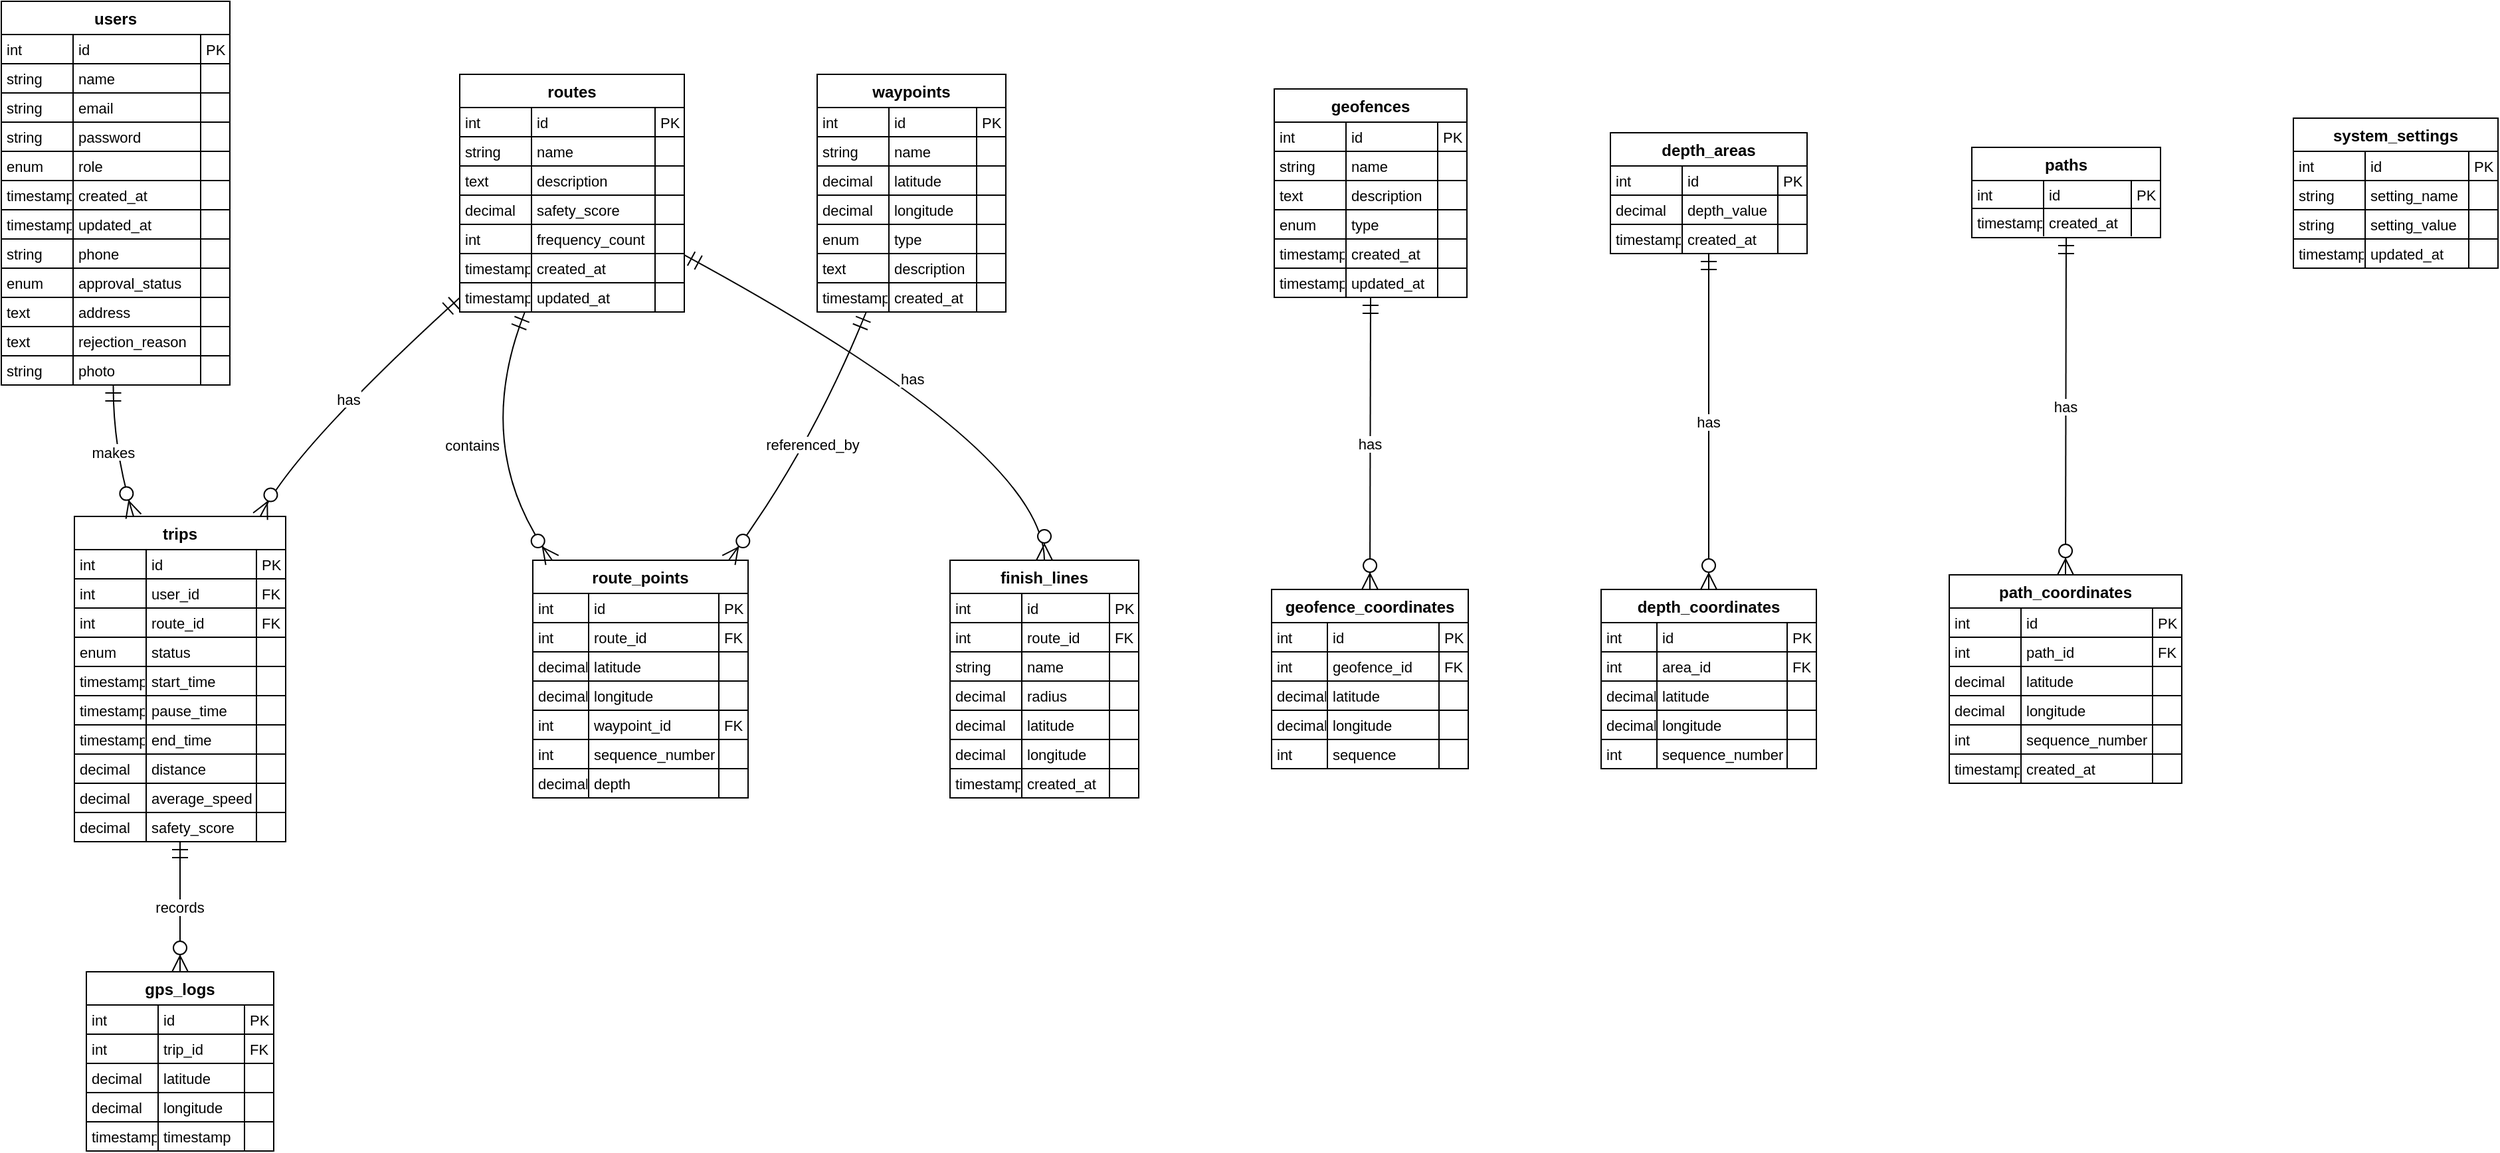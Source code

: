 <mxfile version="26.0.9">
  <diagram name="Page-1" id="4JGZQHJ91UcSk83eum8w">
    <mxGraphModel dx="1050" dy="557" grid="1" gridSize="10" guides="1" tooltips="1" connect="1" arrows="1" fold="1" page="1" pageScale="1" pageWidth="850" pageHeight="1100" math="0" shadow="0">
      <root>
        <mxCell id="0" />
        <mxCell id="1" parent="0" />
        <mxCell id="U2_fJuq-i9g9cG6uayQh-1" value="users" style="shape=table;startSize=25;container=1;collapsible=0;childLayout=tableLayout;fixedRows=1;rowLines=1;fontStyle=1;align=center;resizeLast=1;" vertex="1" parent="1">
          <mxGeometry x="20" y="20" width="172" height="289" as="geometry" />
        </mxCell>
        <mxCell id="U2_fJuq-i9g9cG6uayQh-2" style="shape=tableRow;horizontal=0;startSize=0;swimlaneHead=0;swimlaneBody=0;fillColor=none;collapsible=0;dropTarget=0;points=[[0,0.5],[1,0.5]];portConstraint=eastwest;top=0;left=0;right=0;bottom=0;" vertex="1" parent="U2_fJuq-i9g9cG6uayQh-1">
          <mxGeometry y="25" width="172" height="22" as="geometry" />
        </mxCell>
        <mxCell id="U2_fJuq-i9g9cG6uayQh-3" value="int" style="shape=partialRectangle;connectable=0;fillColor=none;top=0;left=0;bottom=0;right=0;align=left;spacingLeft=2;overflow=hidden;fontSize=11;" vertex="1" parent="U2_fJuq-i9g9cG6uayQh-2">
          <mxGeometry width="54" height="22" as="geometry">
            <mxRectangle width="54" height="22" as="alternateBounds" />
          </mxGeometry>
        </mxCell>
        <mxCell id="U2_fJuq-i9g9cG6uayQh-4" value="id" style="shape=partialRectangle;connectable=0;fillColor=none;top=0;left=0;bottom=0;right=0;align=left;spacingLeft=2;overflow=hidden;fontSize=11;" vertex="1" parent="U2_fJuq-i9g9cG6uayQh-2">
          <mxGeometry x="54" width="96" height="22" as="geometry">
            <mxRectangle width="96" height="22" as="alternateBounds" />
          </mxGeometry>
        </mxCell>
        <mxCell id="U2_fJuq-i9g9cG6uayQh-5" value="PK" style="shape=partialRectangle;connectable=0;fillColor=none;top=0;left=0;bottom=0;right=0;align=left;spacingLeft=2;overflow=hidden;fontSize=11;" vertex="1" parent="U2_fJuq-i9g9cG6uayQh-2">
          <mxGeometry x="150" width="22" height="22" as="geometry">
            <mxRectangle width="22" height="22" as="alternateBounds" />
          </mxGeometry>
        </mxCell>
        <mxCell id="U2_fJuq-i9g9cG6uayQh-6" style="shape=tableRow;horizontal=0;startSize=0;swimlaneHead=0;swimlaneBody=0;fillColor=none;collapsible=0;dropTarget=0;points=[[0,0.5],[1,0.5]];portConstraint=eastwest;top=0;left=0;right=0;bottom=0;" vertex="1" parent="U2_fJuq-i9g9cG6uayQh-1">
          <mxGeometry y="47" width="172" height="22" as="geometry" />
        </mxCell>
        <mxCell id="U2_fJuq-i9g9cG6uayQh-7" value="string" style="shape=partialRectangle;connectable=0;fillColor=none;top=0;left=0;bottom=0;right=0;align=left;spacingLeft=2;overflow=hidden;fontSize=11;" vertex="1" parent="U2_fJuq-i9g9cG6uayQh-6">
          <mxGeometry width="54" height="22" as="geometry">
            <mxRectangle width="54" height="22" as="alternateBounds" />
          </mxGeometry>
        </mxCell>
        <mxCell id="U2_fJuq-i9g9cG6uayQh-8" value="name" style="shape=partialRectangle;connectable=0;fillColor=none;top=0;left=0;bottom=0;right=0;align=left;spacingLeft=2;overflow=hidden;fontSize=11;" vertex="1" parent="U2_fJuq-i9g9cG6uayQh-6">
          <mxGeometry x="54" width="96" height="22" as="geometry">
            <mxRectangle width="96" height="22" as="alternateBounds" />
          </mxGeometry>
        </mxCell>
        <mxCell id="U2_fJuq-i9g9cG6uayQh-9" value="" style="shape=partialRectangle;connectable=0;fillColor=none;top=0;left=0;bottom=0;right=0;align=left;spacingLeft=2;overflow=hidden;fontSize=11;" vertex="1" parent="U2_fJuq-i9g9cG6uayQh-6">
          <mxGeometry x="150" width="22" height="22" as="geometry">
            <mxRectangle width="22" height="22" as="alternateBounds" />
          </mxGeometry>
        </mxCell>
        <mxCell id="U2_fJuq-i9g9cG6uayQh-10" style="shape=tableRow;horizontal=0;startSize=0;swimlaneHead=0;swimlaneBody=0;fillColor=none;collapsible=0;dropTarget=0;points=[[0,0.5],[1,0.5]];portConstraint=eastwest;top=0;left=0;right=0;bottom=0;" vertex="1" parent="U2_fJuq-i9g9cG6uayQh-1">
          <mxGeometry y="69" width="172" height="22" as="geometry" />
        </mxCell>
        <mxCell id="U2_fJuq-i9g9cG6uayQh-11" value="string" style="shape=partialRectangle;connectable=0;fillColor=none;top=0;left=0;bottom=0;right=0;align=left;spacingLeft=2;overflow=hidden;fontSize=11;" vertex="1" parent="U2_fJuq-i9g9cG6uayQh-10">
          <mxGeometry width="54" height="22" as="geometry">
            <mxRectangle width="54" height="22" as="alternateBounds" />
          </mxGeometry>
        </mxCell>
        <mxCell id="U2_fJuq-i9g9cG6uayQh-12" value="email" style="shape=partialRectangle;connectable=0;fillColor=none;top=0;left=0;bottom=0;right=0;align=left;spacingLeft=2;overflow=hidden;fontSize=11;" vertex="1" parent="U2_fJuq-i9g9cG6uayQh-10">
          <mxGeometry x="54" width="96" height="22" as="geometry">
            <mxRectangle width="96" height="22" as="alternateBounds" />
          </mxGeometry>
        </mxCell>
        <mxCell id="U2_fJuq-i9g9cG6uayQh-13" value="" style="shape=partialRectangle;connectable=0;fillColor=none;top=0;left=0;bottom=0;right=0;align=left;spacingLeft=2;overflow=hidden;fontSize=11;" vertex="1" parent="U2_fJuq-i9g9cG6uayQh-10">
          <mxGeometry x="150" width="22" height="22" as="geometry">
            <mxRectangle width="22" height="22" as="alternateBounds" />
          </mxGeometry>
        </mxCell>
        <mxCell id="U2_fJuq-i9g9cG6uayQh-14" style="shape=tableRow;horizontal=0;startSize=0;swimlaneHead=0;swimlaneBody=0;fillColor=none;collapsible=0;dropTarget=0;points=[[0,0.5],[1,0.5]];portConstraint=eastwest;top=0;left=0;right=0;bottom=0;" vertex="1" parent="U2_fJuq-i9g9cG6uayQh-1">
          <mxGeometry y="91" width="172" height="22" as="geometry" />
        </mxCell>
        <mxCell id="U2_fJuq-i9g9cG6uayQh-15" value="string" style="shape=partialRectangle;connectable=0;fillColor=none;top=0;left=0;bottom=0;right=0;align=left;spacingLeft=2;overflow=hidden;fontSize=11;" vertex="1" parent="U2_fJuq-i9g9cG6uayQh-14">
          <mxGeometry width="54" height="22" as="geometry">
            <mxRectangle width="54" height="22" as="alternateBounds" />
          </mxGeometry>
        </mxCell>
        <mxCell id="U2_fJuq-i9g9cG6uayQh-16" value="password" style="shape=partialRectangle;connectable=0;fillColor=none;top=0;left=0;bottom=0;right=0;align=left;spacingLeft=2;overflow=hidden;fontSize=11;" vertex="1" parent="U2_fJuq-i9g9cG6uayQh-14">
          <mxGeometry x="54" width="96" height="22" as="geometry">
            <mxRectangle width="96" height="22" as="alternateBounds" />
          </mxGeometry>
        </mxCell>
        <mxCell id="U2_fJuq-i9g9cG6uayQh-17" value="" style="shape=partialRectangle;connectable=0;fillColor=none;top=0;left=0;bottom=0;right=0;align=left;spacingLeft=2;overflow=hidden;fontSize=11;" vertex="1" parent="U2_fJuq-i9g9cG6uayQh-14">
          <mxGeometry x="150" width="22" height="22" as="geometry">
            <mxRectangle width="22" height="22" as="alternateBounds" />
          </mxGeometry>
        </mxCell>
        <mxCell id="U2_fJuq-i9g9cG6uayQh-18" style="shape=tableRow;horizontal=0;startSize=0;swimlaneHead=0;swimlaneBody=0;fillColor=none;collapsible=0;dropTarget=0;points=[[0,0.5],[1,0.5]];portConstraint=eastwest;top=0;left=0;right=0;bottom=0;" vertex="1" parent="U2_fJuq-i9g9cG6uayQh-1">
          <mxGeometry y="113" width="172" height="22" as="geometry" />
        </mxCell>
        <mxCell id="U2_fJuq-i9g9cG6uayQh-19" value="enum" style="shape=partialRectangle;connectable=0;fillColor=none;top=0;left=0;bottom=0;right=0;align=left;spacingLeft=2;overflow=hidden;fontSize=11;" vertex="1" parent="U2_fJuq-i9g9cG6uayQh-18">
          <mxGeometry width="54" height="22" as="geometry">
            <mxRectangle width="54" height="22" as="alternateBounds" />
          </mxGeometry>
        </mxCell>
        <mxCell id="U2_fJuq-i9g9cG6uayQh-20" value="role" style="shape=partialRectangle;connectable=0;fillColor=none;top=0;left=0;bottom=0;right=0;align=left;spacingLeft=2;overflow=hidden;fontSize=11;" vertex="1" parent="U2_fJuq-i9g9cG6uayQh-18">
          <mxGeometry x="54" width="96" height="22" as="geometry">
            <mxRectangle width="96" height="22" as="alternateBounds" />
          </mxGeometry>
        </mxCell>
        <mxCell id="U2_fJuq-i9g9cG6uayQh-21" value="" style="shape=partialRectangle;connectable=0;fillColor=none;top=0;left=0;bottom=0;right=0;align=left;spacingLeft=2;overflow=hidden;fontSize=11;" vertex="1" parent="U2_fJuq-i9g9cG6uayQh-18">
          <mxGeometry x="150" width="22" height="22" as="geometry">
            <mxRectangle width="22" height="22" as="alternateBounds" />
          </mxGeometry>
        </mxCell>
        <mxCell id="U2_fJuq-i9g9cG6uayQh-22" style="shape=tableRow;horizontal=0;startSize=0;swimlaneHead=0;swimlaneBody=0;fillColor=none;collapsible=0;dropTarget=0;points=[[0,0.5],[1,0.5]];portConstraint=eastwest;top=0;left=0;right=0;bottom=0;" vertex="1" parent="U2_fJuq-i9g9cG6uayQh-1">
          <mxGeometry y="135" width="172" height="22" as="geometry" />
        </mxCell>
        <mxCell id="U2_fJuq-i9g9cG6uayQh-23" value="timestamp" style="shape=partialRectangle;connectable=0;fillColor=none;top=0;left=0;bottom=0;right=0;align=left;spacingLeft=2;overflow=hidden;fontSize=11;" vertex="1" parent="U2_fJuq-i9g9cG6uayQh-22">
          <mxGeometry width="54" height="22" as="geometry">
            <mxRectangle width="54" height="22" as="alternateBounds" />
          </mxGeometry>
        </mxCell>
        <mxCell id="U2_fJuq-i9g9cG6uayQh-24" value="created_at" style="shape=partialRectangle;connectable=0;fillColor=none;top=0;left=0;bottom=0;right=0;align=left;spacingLeft=2;overflow=hidden;fontSize=11;" vertex="1" parent="U2_fJuq-i9g9cG6uayQh-22">
          <mxGeometry x="54" width="96" height="22" as="geometry">
            <mxRectangle width="96" height="22" as="alternateBounds" />
          </mxGeometry>
        </mxCell>
        <mxCell id="U2_fJuq-i9g9cG6uayQh-25" value="" style="shape=partialRectangle;connectable=0;fillColor=none;top=0;left=0;bottom=0;right=0;align=left;spacingLeft=2;overflow=hidden;fontSize=11;" vertex="1" parent="U2_fJuq-i9g9cG6uayQh-22">
          <mxGeometry x="150" width="22" height="22" as="geometry">
            <mxRectangle width="22" height="22" as="alternateBounds" />
          </mxGeometry>
        </mxCell>
        <mxCell id="U2_fJuq-i9g9cG6uayQh-26" style="shape=tableRow;horizontal=0;startSize=0;swimlaneHead=0;swimlaneBody=0;fillColor=none;collapsible=0;dropTarget=0;points=[[0,0.5],[1,0.5]];portConstraint=eastwest;top=0;left=0;right=0;bottom=0;" vertex="1" parent="U2_fJuq-i9g9cG6uayQh-1">
          <mxGeometry y="157" width="172" height="22" as="geometry" />
        </mxCell>
        <mxCell id="U2_fJuq-i9g9cG6uayQh-27" value="timestamp" style="shape=partialRectangle;connectable=0;fillColor=none;top=0;left=0;bottom=0;right=0;align=left;spacingLeft=2;overflow=hidden;fontSize=11;" vertex="1" parent="U2_fJuq-i9g9cG6uayQh-26">
          <mxGeometry width="54" height="22" as="geometry">
            <mxRectangle width="54" height="22" as="alternateBounds" />
          </mxGeometry>
        </mxCell>
        <mxCell id="U2_fJuq-i9g9cG6uayQh-28" value="updated_at" style="shape=partialRectangle;connectable=0;fillColor=none;top=0;left=0;bottom=0;right=0;align=left;spacingLeft=2;overflow=hidden;fontSize=11;" vertex="1" parent="U2_fJuq-i9g9cG6uayQh-26">
          <mxGeometry x="54" width="96" height="22" as="geometry">
            <mxRectangle width="96" height="22" as="alternateBounds" />
          </mxGeometry>
        </mxCell>
        <mxCell id="U2_fJuq-i9g9cG6uayQh-29" value="" style="shape=partialRectangle;connectable=0;fillColor=none;top=0;left=0;bottom=0;right=0;align=left;spacingLeft=2;overflow=hidden;fontSize=11;" vertex="1" parent="U2_fJuq-i9g9cG6uayQh-26">
          <mxGeometry x="150" width="22" height="22" as="geometry">
            <mxRectangle width="22" height="22" as="alternateBounds" />
          </mxGeometry>
        </mxCell>
        <mxCell id="U2_fJuq-i9g9cG6uayQh-30" style="shape=tableRow;horizontal=0;startSize=0;swimlaneHead=0;swimlaneBody=0;fillColor=none;collapsible=0;dropTarget=0;points=[[0,0.5],[1,0.5]];portConstraint=eastwest;top=0;left=0;right=0;bottom=0;" vertex="1" parent="U2_fJuq-i9g9cG6uayQh-1">
          <mxGeometry y="179" width="172" height="22" as="geometry" />
        </mxCell>
        <mxCell id="U2_fJuq-i9g9cG6uayQh-31" value="string" style="shape=partialRectangle;connectable=0;fillColor=none;top=0;left=0;bottom=0;right=0;align=left;spacingLeft=2;overflow=hidden;fontSize=11;" vertex="1" parent="U2_fJuq-i9g9cG6uayQh-30">
          <mxGeometry width="54" height="22" as="geometry">
            <mxRectangle width="54" height="22" as="alternateBounds" />
          </mxGeometry>
        </mxCell>
        <mxCell id="U2_fJuq-i9g9cG6uayQh-32" value="phone" style="shape=partialRectangle;connectable=0;fillColor=none;top=0;left=0;bottom=0;right=0;align=left;spacingLeft=2;overflow=hidden;fontSize=11;" vertex="1" parent="U2_fJuq-i9g9cG6uayQh-30">
          <mxGeometry x="54" width="96" height="22" as="geometry">
            <mxRectangle width="96" height="22" as="alternateBounds" />
          </mxGeometry>
        </mxCell>
        <mxCell id="U2_fJuq-i9g9cG6uayQh-33" value="" style="shape=partialRectangle;connectable=0;fillColor=none;top=0;left=0;bottom=0;right=0;align=left;spacingLeft=2;overflow=hidden;fontSize=11;" vertex="1" parent="U2_fJuq-i9g9cG6uayQh-30">
          <mxGeometry x="150" width="22" height="22" as="geometry">
            <mxRectangle width="22" height="22" as="alternateBounds" />
          </mxGeometry>
        </mxCell>
        <mxCell id="U2_fJuq-i9g9cG6uayQh-34" style="shape=tableRow;horizontal=0;startSize=0;swimlaneHead=0;swimlaneBody=0;fillColor=none;collapsible=0;dropTarget=0;points=[[0,0.5],[1,0.5]];portConstraint=eastwest;top=0;left=0;right=0;bottom=0;" vertex="1" parent="U2_fJuq-i9g9cG6uayQh-1">
          <mxGeometry y="201" width="172" height="22" as="geometry" />
        </mxCell>
        <mxCell id="U2_fJuq-i9g9cG6uayQh-35" value="enum" style="shape=partialRectangle;connectable=0;fillColor=none;top=0;left=0;bottom=0;right=0;align=left;spacingLeft=2;overflow=hidden;fontSize=11;" vertex="1" parent="U2_fJuq-i9g9cG6uayQh-34">
          <mxGeometry width="54" height="22" as="geometry">
            <mxRectangle width="54" height="22" as="alternateBounds" />
          </mxGeometry>
        </mxCell>
        <mxCell id="U2_fJuq-i9g9cG6uayQh-36" value="approval_status" style="shape=partialRectangle;connectable=0;fillColor=none;top=0;left=0;bottom=0;right=0;align=left;spacingLeft=2;overflow=hidden;fontSize=11;" vertex="1" parent="U2_fJuq-i9g9cG6uayQh-34">
          <mxGeometry x="54" width="96" height="22" as="geometry">
            <mxRectangle width="96" height="22" as="alternateBounds" />
          </mxGeometry>
        </mxCell>
        <mxCell id="U2_fJuq-i9g9cG6uayQh-37" value="" style="shape=partialRectangle;connectable=0;fillColor=none;top=0;left=0;bottom=0;right=0;align=left;spacingLeft=2;overflow=hidden;fontSize=11;" vertex="1" parent="U2_fJuq-i9g9cG6uayQh-34">
          <mxGeometry x="150" width="22" height="22" as="geometry">
            <mxRectangle width="22" height="22" as="alternateBounds" />
          </mxGeometry>
        </mxCell>
        <mxCell id="U2_fJuq-i9g9cG6uayQh-38" style="shape=tableRow;horizontal=0;startSize=0;swimlaneHead=0;swimlaneBody=0;fillColor=none;collapsible=0;dropTarget=0;points=[[0,0.5],[1,0.5]];portConstraint=eastwest;top=0;left=0;right=0;bottom=0;" vertex="1" parent="U2_fJuq-i9g9cG6uayQh-1">
          <mxGeometry y="223" width="172" height="22" as="geometry" />
        </mxCell>
        <mxCell id="U2_fJuq-i9g9cG6uayQh-39" value="text" style="shape=partialRectangle;connectable=0;fillColor=none;top=0;left=0;bottom=0;right=0;align=left;spacingLeft=2;overflow=hidden;fontSize=11;" vertex="1" parent="U2_fJuq-i9g9cG6uayQh-38">
          <mxGeometry width="54" height="22" as="geometry">
            <mxRectangle width="54" height="22" as="alternateBounds" />
          </mxGeometry>
        </mxCell>
        <mxCell id="U2_fJuq-i9g9cG6uayQh-40" value="address" style="shape=partialRectangle;connectable=0;fillColor=none;top=0;left=0;bottom=0;right=0;align=left;spacingLeft=2;overflow=hidden;fontSize=11;" vertex="1" parent="U2_fJuq-i9g9cG6uayQh-38">
          <mxGeometry x="54" width="96" height="22" as="geometry">
            <mxRectangle width="96" height="22" as="alternateBounds" />
          </mxGeometry>
        </mxCell>
        <mxCell id="U2_fJuq-i9g9cG6uayQh-41" value="" style="shape=partialRectangle;connectable=0;fillColor=none;top=0;left=0;bottom=0;right=0;align=left;spacingLeft=2;overflow=hidden;fontSize=11;" vertex="1" parent="U2_fJuq-i9g9cG6uayQh-38">
          <mxGeometry x="150" width="22" height="22" as="geometry">
            <mxRectangle width="22" height="22" as="alternateBounds" />
          </mxGeometry>
        </mxCell>
        <mxCell id="U2_fJuq-i9g9cG6uayQh-42" style="shape=tableRow;horizontal=0;startSize=0;swimlaneHead=0;swimlaneBody=0;fillColor=none;collapsible=0;dropTarget=0;points=[[0,0.5],[1,0.5]];portConstraint=eastwest;top=0;left=0;right=0;bottom=0;" vertex="1" parent="U2_fJuq-i9g9cG6uayQh-1">
          <mxGeometry y="245" width="172" height="22" as="geometry" />
        </mxCell>
        <mxCell id="U2_fJuq-i9g9cG6uayQh-43" value="text" style="shape=partialRectangle;connectable=0;fillColor=none;top=0;left=0;bottom=0;right=0;align=left;spacingLeft=2;overflow=hidden;fontSize=11;" vertex="1" parent="U2_fJuq-i9g9cG6uayQh-42">
          <mxGeometry width="54" height="22" as="geometry">
            <mxRectangle width="54" height="22" as="alternateBounds" />
          </mxGeometry>
        </mxCell>
        <mxCell id="U2_fJuq-i9g9cG6uayQh-44" value="rejection_reason" style="shape=partialRectangle;connectable=0;fillColor=none;top=0;left=0;bottom=0;right=0;align=left;spacingLeft=2;overflow=hidden;fontSize=11;" vertex="1" parent="U2_fJuq-i9g9cG6uayQh-42">
          <mxGeometry x="54" width="96" height="22" as="geometry">
            <mxRectangle width="96" height="22" as="alternateBounds" />
          </mxGeometry>
        </mxCell>
        <mxCell id="U2_fJuq-i9g9cG6uayQh-45" value="" style="shape=partialRectangle;connectable=0;fillColor=none;top=0;left=0;bottom=0;right=0;align=left;spacingLeft=2;overflow=hidden;fontSize=11;" vertex="1" parent="U2_fJuq-i9g9cG6uayQh-42">
          <mxGeometry x="150" width="22" height="22" as="geometry">
            <mxRectangle width="22" height="22" as="alternateBounds" />
          </mxGeometry>
        </mxCell>
        <mxCell id="U2_fJuq-i9g9cG6uayQh-46" style="shape=tableRow;horizontal=0;startSize=0;swimlaneHead=0;swimlaneBody=0;fillColor=none;collapsible=0;dropTarget=0;points=[[0,0.5],[1,0.5]];portConstraint=eastwest;top=0;left=0;right=0;bottom=0;" vertex="1" parent="U2_fJuq-i9g9cG6uayQh-1">
          <mxGeometry y="267" width="172" height="22" as="geometry" />
        </mxCell>
        <mxCell id="U2_fJuq-i9g9cG6uayQh-47" value="string" style="shape=partialRectangle;connectable=0;fillColor=none;top=0;left=0;bottom=0;right=0;align=left;spacingLeft=2;overflow=hidden;fontSize=11;" vertex="1" parent="U2_fJuq-i9g9cG6uayQh-46">
          <mxGeometry width="54" height="22" as="geometry">
            <mxRectangle width="54" height="22" as="alternateBounds" />
          </mxGeometry>
        </mxCell>
        <mxCell id="U2_fJuq-i9g9cG6uayQh-48" value="photo" style="shape=partialRectangle;connectable=0;fillColor=none;top=0;left=0;bottom=0;right=0;align=left;spacingLeft=2;overflow=hidden;fontSize=11;" vertex="1" parent="U2_fJuq-i9g9cG6uayQh-46">
          <mxGeometry x="54" width="96" height="22" as="geometry">
            <mxRectangle width="96" height="22" as="alternateBounds" />
          </mxGeometry>
        </mxCell>
        <mxCell id="U2_fJuq-i9g9cG6uayQh-49" value="" style="shape=partialRectangle;connectable=0;fillColor=none;top=0;left=0;bottom=0;right=0;align=left;spacingLeft=2;overflow=hidden;fontSize=11;" vertex="1" parent="U2_fJuq-i9g9cG6uayQh-46">
          <mxGeometry x="150" width="22" height="22" as="geometry">
            <mxRectangle width="22" height="22" as="alternateBounds" />
          </mxGeometry>
        </mxCell>
        <mxCell id="U2_fJuq-i9g9cG6uayQh-50" value="trips" style="shape=table;startSize=25;container=1;collapsible=0;childLayout=tableLayout;fixedRows=1;rowLines=1;fontStyle=1;align=center;resizeLast=1;" vertex="1" parent="1">
          <mxGeometry x="75" y="408" width="159" height="245" as="geometry" />
        </mxCell>
        <mxCell id="U2_fJuq-i9g9cG6uayQh-51" style="shape=tableRow;horizontal=0;startSize=0;swimlaneHead=0;swimlaneBody=0;fillColor=none;collapsible=0;dropTarget=0;points=[[0,0.5],[1,0.5]];portConstraint=eastwest;top=0;left=0;right=0;bottom=0;" vertex="1" parent="U2_fJuq-i9g9cG6uayQh-50">
          <mxGeometry y="25" width="159" height="22" as="geometry" />
        </mxCell>
        <mxCell id="U2_fJuq-i9g9cG6uayQh-52" value="int" style="shape=partialRectangle;connectable=0;fillColor=none;top=0;left=0;bottom=0;right=0;align=left;spacingLeft=2;overflow=hidden;fontSize=11;" vertex="1" parent="U2_fJuq-i9g9cG6uayQh-51">
          <mxGeometry width="54" height="22" as="geometry">
            <mxRectangle width="54" height="22" as="alternateBounds" />
          </mxGeometry>
        </mxCell>
        <mxCell id="U2_fJuq-i9g9cG6uayQh-53" value="id" style="shape=partialRectangle;connectable=0;fillColor=none;top=0;left=0;bottom=0;right=0;align=left;spacingLeft=2;overflow=hidden;fontSize=11;" vertex="1" parent="U2_fJuq-i9g9cG6uayQh-51">
          <mxGeometry x="54" width="83" height="22" as="geometry">
            <mxRectangle width="83" height="22" as="alternateBounds" />
          </mxGeometry>
        </mxCell>
        <mxCell id="U2_fJuq-i9g9cG6uayQh-54" value="PK" style="shape=partialRectangle;connectable=0;fillColor=none;top=0;left=0;bottom=0;right=0;align=left;spacingLeft=2;overflow=hidden;fontSize=11;" vertex="1" parent="U2_fJuq-i9g9cG6uayQh-51">
          <mxGeometry x="137" width="22" height="22" as="geometry">
            <mxRectangle width="22" height="22" as="alternateBounds" />
          </mxGeometry>
        </mxCell>
        <mxCell id="U2_fJuq-i9g9cG6uayQh-55" style="shape=tableRow;horizontal=0;startSize=0;swimlaneHead=0;swimlaneBody=0;fillColor=none;collapsible=0;dropTarget=0;points=[[0,0.5],[1,0.5]];portConstraint=eastwest;top=0;left=0;right=0;bottom=0;" vertex="1" parent="U2_fJuq-i9g9cG6uayQh-50">
          <mxGeometry y="47" width="159" height="22" as="geometry" />
        </mxCell>
        <mxCell id="U2_fJuq-i9g9cG6uayQh-56" value="int" style="shape=partialRectangle;connectable=0;fillColor=none;top=0;left=0;bottom=0;right=0;align=left;spacingLeft=2;overflow=hidden;fontSize=11;" vertex="1" parent="U2_fJuq-i9g9cG6uayQh-55">
          <mxGeometry width="54" height="22" as="geometry">
            <mxRectangle width="54" height="22" as="alternateBounds" />
          </mxGeometry>
        </mxCell>
        <mxCell id="U2_fJuq-i9g9cG6uayQh-57" value="user_id" style="shape=partialRectangle;connectable=0;fillColor=none;top=0;left=0;bottom=0;right=0;align=left;spacingLeft=2;overflow=hidden;fontSize=11;" vertex="1" parent="U2_fJuq-i9g9cG6uayQh-55">
          <mxGeometry x="54" width="83" height="22" as="geometry">
            <mxRectangle width="83" height="22" as="alternateBounds" />
          </mxGeometry>
        </mxCell>
        <mxCell id="U2_fJuq-i9g9cG6uayQh-58" value="FK" style="shape=partialRectangle;connectable=0;fillColor=none;top=0;left=0;bottom=0;right=0;align=left;spacingLeft=2;overflow=hidden;fontSize=11;" vertex="1" parent="U2_fJuq-i9g9cG6uayQh-55">
          <mxGeometry x="137" width="22" height="22" as="geometry">
            <mxRectangle width="22" height="22" as="alternateBounds" />
          </mxGeometry>
        </mxCell>
        <mxCell id="U2_fJuq-i9g9cG6uayQh-59" style="shape=tableRow;horizontal=0;startSize=0;swimlaneHead=0;swimlaneBody=0;fillColor=none;collapsible=0;dropTarget=0;points=[[0,0.5],[1,0.5]];portConstraint=eastwest;top=0;left=0;right=0;bottom=0;" vertex="1" parent="U2_fJuq-i9g9cG6uayQh-50">
          <mxGeometry y="69" width="159" height="22" as="geometry" />
        </mxCell>
        <mxCell id="U2_fJuq-i9g9cG6uayQh-60" value="int" style="shape=partialRectangle;connectable=0;fillColor=none;top=0;left=0;bottom=0;right=0;align=left;spacingLeft=2;overflow=hidden;fontSize=11;" vertex="1" parent="U2_fJuq-i9g9cG6uayQh-59">
          <mxGeometry width="54" height="22" as="geometry">
            <mxRectangle width="54" height="22" as="alternateBounds" />
          </mxGeometry>
        </mxCell>
        <mxCell id="U2_fJuq-i9g9cG6uayQh-61" value="route_id" style="shape=partialRectangle;connectable=0;fillColor=none;top=0;left=0;bottom=0;right=0;align=left;spacingLeft=2;overflow=hidden;fontSize=11;" vertex="1" parent="U2_fJuq-i9g9cG6uayQh-59">
          <mxGeometry x="54" width="83" height="22" as="geometry">
            <mxRectangle width="83" height="22" as="alternateBounds" />
          </mxGeometry>
        </mxCell>
        <mxCell id="U2_fJuq-i9g9cG6uayQh-62" value="FK" style="shape=partialRectangle;connectable=0;fillColor=none;top=0;left=0;bottom=0;right=0;align=left;spacingLeft=2;overflow=hidden;fontSize=11;" vertex="1" parent="U2_fJuq-i9g9cG6uayQh-59">
          <mxGeometry x="137" width="22" height="22" as="geometry">
            <mxRectangle width="22" height="22" as="alternateBounds" />
          </mxGeometry>
        </mxCell>
        <mxCell id="U2_fJuq-i9g9cG6uayQh-63" style="shape=tableRow;horizontal=0;startSize=0;swimlaneHead=0;swimlaneBody=0;fillColor=none;collapsible=0;dropTarget=0;points=[[0,0.5],[1,0.5]];portConstraint=eastwest;top=0;left=0;right=0;bottom=0;" vertex="1" parent="U2_fJuq-i9g9cG6uayQh-50">
          <mxGeometry y="91" width="159" height="22" as="geometry" />
        </mxCell>
        <mxCell id="U2_fJuq-i9g9cG6uayQh-64" value="enum" style="shape=partialRectangle;connectable=0;fillColor=none;top=0;left=0;bottom=0;right=0;align=left;spacingLeft=2;overflow=hidden;fontSize=11;" vertex="1" parent="U2_fJuq-i9g9cG6uayQh-63">
          <mxGeometry width="54" height="22" as="geometry">
            <mxRectangle width="54" height="22" as="alternateBounds" />
          </mxGeometry>
        </mxCell>
        <mxCell id="U2_fJuq-i9g9cG6uayQh-65" value="status" style="shape=partialRectangle;connectable=0;fillColor=none;top=0;left=0;bottom=0;right=0;align=left;spacingLeft=2;overflow=hidden;fontSize=11;" vertex="1" parent="U2_fJuq-i9g9cG6uayQh-63">
          <mxGeometry x="54" width="83" height="22" as="geometry">
            <mxRectangle width="83" height="22" as="alternateBounds" />
          </mxGeometry>
        </mxCell>
        <mxCell id="U2_fJuq-i9g9cG6uayQh-66" value="" style="shape=partialRectangle;connectable=0;fillColor=none;top=0;left=0;bottom=0;right=0;align=left;spacingLeft=2;overflow=hidden;fontSize=11;" vertex="1" parent="U2_fJuq-i9g9cG6uayQh-63">
          <mxGeometry x="137" width="22" height="22" as="geometry">
            <mxRectangle width="22" height="22" as="alternateBounds" />
          </mxGeometry>
        </mxCell>
        <mxCell id="U2_fJuq-i9g9cG6uayQh-67" style="shape=tableRow;horizontal=0;startSize=0;swimlaneHead=0;swimlaneBody=0;fillColor=none;collapsible=0;dropTarget=0;points=[[0,0.5],[1,0.5]];portConstraint=eastwest;top=0;left=0;right=0;bottom=0;" vertex="1" parent="U2_fJuq-i9g9cG6uayQh-50">
          <mxGeometry y="113" width="159" height="22" as="geometry" />
        </mxCell>
        <mxCell id="U2_fJuq-i9g9cG6uayQh-68" value="timestamp" style="shape=partialRectangle;connectable=0;fillColor=none;top=0;left=0;bottom=0;right=0;align=left;spacingLeft=2;overflow=hidden;fontSize=11;" vertex="1" parent="U2_fJuq-i9g9cG6uayQh-67">
          <mxGeometry width="54" height="22" as="geometry">
            <mxRectangle width="54" height="22" as="alternateBounds" />
          </mxGeometry>
        </mxCell>
        <mxCell id="U2_fJuq-i9g9cG6uayQh-69" value="start_time" style="shape=partialRectangle;connectable=0;fillColor=none;top=0;left=0;bottom=0;right=0;align=left;spacingLeft=2;overflow=hidden;fontSize=11;" vertex="1" parent="U2_fJuq-i9g9cG6uayQh-67">
          <mxGeometry x="54" width="83" height="22" as="geometry">
            <mxRectangle width="83" height="22" as="alternateBounds" />
          </mxGeometry>
        </mxCell>
        <mxCell id="U2_fJuq-i9g9cG6uayQh-70" value="" style="shape=partialRectangle;connectable=0;fillColor=none;top=0;left=0;bottom=0;right=0;align=left;spacingLeft=2;overflow=hidden;fontSize=11;" vertex="1" parent="U2_fJuq-i9g9cG6uayQh-67">
          <mxGeometry x="137" width="22" height="22" as="geometry">
            <mxRectangle width="22" height="22" as="alternateBounds" />
          </mxGeometry>
        </mxCell>
        <mxCell id="U2_fJuq-i9g9cG6uayQh-71" style="shape=tableRow;horizontal=0;startSize=0;swimlaneHead=0;swimlaneBody=0;fillColor=none;collapsible=0;dropTarget=0;points=[[0,0.5],[1,0.5]];portConstraint=eastwest;top=0;left=0;right=0;bottom=0;" vertex="1" parent="U2_fJuq-i9g9cG6uayQh-50">
          <mxGeometry y="135" width="159" height="22" as="geometry" />
        </mxCell>
        <mxCell id="U2_fJuq-i9g9cG6uayQh-72" value="timestamp" style="shape=partialRectangle;connectable=0;fillColor=none;top=0;left=0;bottom=0;right=0;align=left;spacingLeft=2;overflow=hidden;fontSize=11;" vertex="1" parent="U2_fJuq-i9g9cG6uayQh-71">
          <mxGeometry width="54" height="22" as="geometry">
            <mxRectangle width="54" height="22" as="alternateBounds" />
          </mxGeometry>
        </mxCell>
        <mxCell id="U2_fJuq-i9g9cG6uayQh-73" value="pause_time" style="shape=partialRectangle;connectable=0;fillColor=none;top=0;left=0;bottom=0;right=0;align=left;spacingLeft=2;overflow=hidden;fontSize=11;" vertex="1" parent="U2_fJuq-i9g9cG6uayQh-71">
          <mxGeometry x="54" width="83" height="22" as="geometry">
            <mxRectangle width="83" height="22" as="alternateBounds" />
          </mxGeometry>
        </mxCell>
        <mxCell id="U2_fJuq-i9g9cG6uayQh-74" value="" style="shape=partialRectangle;connectable=0;fillColor=none;top=0;left=0;bottom=0;right=0;align=left;spacingLeft=2;overflow=hidden;fontSize=11;" vertex="1" parent="U2_fJuq-i9g9cG6uayQh-71">
          <mxGeometry x="137" width="22" height="22" as="geometry">
            <mxRectangle width="22" height="22" as="alternateBounds" />
          </mxGeometry>
        </mxCell>
        <mxCell id="U2_fJuq-i9g9cG6uayQh-75" style="shape=tableRow;horizontal=0;startSize=0;swimlaneHead=0;swimlaneBody=0;fillColor=none;collapsible=0;dropTarget=0;points=[[0,0.5],[1,0.5]];portConstraint=eastwest;top=0;left=0;right=0;bottom=0;" vertex="1" parent="U2_fJuq-i9g9cG6uayQh-50">
          <mxGeometry y="157" width="159" height="22" as="geometry" />
        </mxCell>
        <mxCell id="U2_fJuq-i9g9cG6uayQh-76" value="timestamp" style="shape=partialRectangle;connectable=0;fillColor=none;top=0;left=0;bottom=0;right=0;align=left;spacingLeft=2;overflow=hidden;fontSize=11;" vertex="1" parent="U2_fJuq-i9g9cG6uayQh-75">
          <mxGeometry width="54" height="22" as="geometry">
            <mxRectangle width="54" height="22" as="alternateBounds" />
          </mxGeometry>
        </mxCell>
        <mxCell id="U2_fJuq-i9g9cG6uayQh-77" value="end_time" style="shape=partialRectangle;connectable=0;fillColor=none;top=0;left=0;bottom=0;right=0;align=left;spacingLeft=2;overflow=hidden;fontSize=11;" vertex="1" parent="U2_fJuq-i9g9cG6uayQh-75">
          <mxGeometry x="54" width="83" height="22" as="geometry">
            <mxRectangle width="83" height="22" as="alternateBounds" />
          </mxGeometry>
        </mxCell>
        <mxCell id="U2_fJuq-i9g9cG6uayQh-78" value="" style="shape=partialRectangle;connectable=0;fillColor=none;top=0;left=0;bottom=0;right=0;align=left;spacingLeft=2;overflow=hidden;fontSize=11;" vertex="1" parent="U2_fJuq-i9g9cG6uayQh-75">
          <mxGeometry x="137" width="22" height="22" as="geometry">
            <mxRectangle width="22" height="22" as="alternateBounds" />
          </mxGeometry>
        </mxCell>
        <mxCell id="U2_fJuq-i9g9cG6uayQh-79" style="shape=tableRow;horizontal=0;startSize=0;swimlaneHead=0;swimlaneBody=0;fillColor=none;collapsible=0;dropTarget=0;points=[[0,0.5],[1,0.5]];portConstraint=eastwest;top=0;left=0;right=0;bottom=0;" vertex="1" parent="U2_fJuq-i9g9cG6uayQh-50">
          <mxGeometry y="179" width="159" height="22" as="geometry" />
        </mxCell>
        <mxCell id="U2_fJuq-i9g9cG6uayQh-80" value="decimal" style="shape=partialRectangle;connectable=0;fillColor=none;top=0;left=0;bottom=0;right=0;align=left;spacingLeft=2;overflow=hidden;fontSize=11;" vertex="1" parent="U2_fJuq-i9g9cG6uayQh-79">
          <mxGeometry width="54" height="22" as="geometry">
            <mxRectangle width="54" height="22" as="alternateBounds" />
          </mxGeometry>
        </mxCell>
        <mxCell id="U2_fJuq-i9g9cG6uayQh-81" value="distance" style="shape=partialRectangle;connectable=0;fillColor=none;top=0;left=0;bottom=0;right=0;align=left;spacingLeft=2;overflow=hidden;fontSize=11;" vertex="1" parent="U2_fJuq-i9g9cG6uayQh-79">
          <mxGeometry x="54" width="83" height="22" as="geometry">
            <mxRectangle width="83" height="22" as="alternateBounds" />
          </mxGeometry>
        </mxCell>
        <mxCell id="U2_fJuq-i9g9cG6uayQh-82" value="" style="shape=partialRectangle;connectable=0;fillColor=none;top=0;left=0;bottom=0;right=0;align=left;spacingLeft=2;overflow=hidden;fontSize=11;" vertex="1" parent="U2_fJuq-i9g9cG6uayQh-79">
          <mxGeometry x="137" width="22" height="22" as="geometry">
            <mxRectangle width="22" height="22" as="alternateBounds" />
          </mxGeometry>
        </mxCell>
        <mxCell id="U2_fJuq-i9g9cG6uayQh-83" style="shape=tableRow;horizontal=0;startSize=0;swimlaneHead=0;swimlaneBody=0;fillColor=none;collapsible=0;dropTarget=0;points=[[0,0.5],[1,0.5]];portConstraint=eastwest;top=0;left=0;right=0;bottom=0;" vertex="1" parent="U2_fJuq-i9g9cG6uayQh-50">
          <mxGeometry y="201" width="159" height="22" as="geometry" />
        </mxCell>
        <mxCell id="U2_fJuq-i9g9cG6uayQh-84" value="decimal" style="shape=partialRectangle;connectable=0;fillColor=none;top=0;left=0;bottom=0;right=0;align=left;spacingLeft=2;overflow=hidden;fontSize=11;" vertex="1" parent="U2_fJuq-i9g9cG6uayQh-83">
          <mxGeometry width="54" height="22" as="geometry">
            <mxRectangle width="54" height="22" as="alternateBounds" />
          </mxGeometry>
        </mxCell>
        <mxCell id="U2_fJuq-i9g9cG6uayQh-85" value="average_speed" style="shape=partialRectangle;connectable=0;fillColor=none;top=0;left=0;bottom=0;right=0;align=left;spacingLeft=2;overflow=hidden;fontSize=11;" vertex="1" parent="U2_fJuq-i9g9cG6uayQh-83">
          <mxGeometry x="54" width="83" height="22" as="geometry">
            <mxRectangle width="83" height="22" as="alternateBounds" />
          </mxGeometry>
        </mxCell>
        <mxCell id="U2_fJuq-i9g9cG6uayQh-86" value="" style="shape=partialRectangle;connectable=0;fillColor=none;top=0;left=0;bottom=0;right=0;align=left;spacingLeft=2;overflow=hidden;fontSize=11;" vertex="1" parent="U2_fJuq-i9g9cG6uayQh-83">
          <mxGeometry x="137" width="22" height="22" as="geometry">
            <mxRectangle width="22" height="22" as="alternateBounds" />
          </mxGeometry>
        </mxCell>
        <mxCell id="U2_fJuq-i9g9cG6uayQh-87" style="shape=tableRow;horizontal=0;startSize=0;swimlaneHead=0;swimlaneBody=0;fillColor=none;collapsible=0;dropTarget=0;points=[[0,0.5],[1,0.5]];portConstraint=eastwest;top=0;left=0;right=0;bottom=0;" vertex="1" parent="U2_fJuq-i9g9cG6uayQh-50">
          <mxGeometry y="223" width="159" height="22" as="geometry" />
        </mxCell>
        <mxCell id="U2_fJuq-i9g9cG6uayQh-88" value="decimal" style="shape=partialRectangle;connectable=0;fillColor=none;top=0;left=0;bottom=0;right=0;align=left;spacingLeft=2;overflow=hidden;fontSize=11;" vertex="1" parent="U2_fJuq-i9g9cG6uayQh-87">
          <mxGeometry width="54" height="22" as="geometry">
            <mxRectangle width="54" height="22" as="alternateBounds" />
          </mxGeometry>
        </mxCell>
        <mxCell id="U2_fJuq-i9g9cG6uayQh-89" value="safety_score" style="shape=partialRectangle;connectable=0;fillColor=none;top=0;left=0;bottom=0;right=0;align=left;spacingLeft=2;overflow=hidden;fontSize=11;" vertex="1" parent="U2_fJuq-i9g9cG6uayQh-87">
          <mxGeometry x="54" width="83" height="22" as="geometry">
            <mxRectangle width="83" height="22" as="alternateBounds" />
          </mxGeometry>
        </mxCell>
        <mxCell id="U2_fJuq-i9g9cG6uayQh-90" value="" style="shape=partialRectangle;connectable=0;fillColor=none;top=0;left=0;bottom=0;right=0;align=left;spacingLeft=2;overflow=hidden;fontSize=11;" vertex="1" parent="U2_fJuq-i9g9cG6uayQh-87">
          <mxGeometry x="137" width="22" height="22" as="geometry">
            <mxRectangle width="22" height="22" as="alternateBounds" />
          </mxGeometry>
        </mxCell>
        <mxCell id="U2_fJuq-i9g9cG6uayQh-91" value="routes" style="shape=table;startSize=25;container=1;collapsible=0;childLayout=tableLayout;fixedRows=1;rowLines=1;fontStyle=1;align=center;resizeLast=1;" vertex="1" parent="1">
          <mxGeometry x="365" y="75" width="169" height="179" as="geometry" />
        </mxCell>
        <mxCell id="U2_fJuq-i9g9cG6uayQh-92" style="shape=tableRow;horizontal=0;startSize=0;swimlaneHead=0;swimlaneBody=0;fillColor=none;collapsible=0;dropTarget=0;points=[[0,0.5],[1,0.5]];portConstraint=eastwest;top=0;left=0;right=0;bottom=0;" vertex="1" parent="U2_fJuq-i9g9cG6uayQh-91">
          <mxGeometry y="25" width="169" height="22" as="geometry" />
        </mxCell>
        <mxCell id="U2_fJuq-i9g9cG6uayQh-93" value="int" style="shape=partialRectangle;connectable=0;fillColor=none;top=0;left=0;bottom=0;right=0;align=left;spacingLeft=2;overflow=hidden;fontSize=11;" vertex="1" parent="U2_fJuq-i9g9cG6uayQh-92">
          <mxGeometry width="54" height="22" as="geometry">
            <mxRectangle width="54" height="22" as="alternateBounds" />
          </mxGeometry>
        </mxCell>
        <mxCell id="U2_fJuq-i9g9cG6uayQh-94" value="id" style="shape=partialRectangle;connectable=0;fillColor=none;top=0;left=0;bottom=0;right=0;align=left;spacingLeft=2;overflow=hidden;fontSize=11;" vertex="1" parent="U2_fJuq-i9g9cG6uayQh-92">
          <mxGeometry x="54" width="93" height="22" as="geometry">
            <mxRectangle width="93" height="22" as="alternateBounds" />
          </mxGeometry>
        </mxCell>
        <mxCell id="U2_fJuq-i9g9cG6uayQh-95" value="PK" style="shape=partialRectangle;connectable=0;fillColor=none;top=0;left=0;bottom=0;right=0;align=left;spacingLeft=2;overflow=hidden;fontSize=11;" vertex="1" parent="U2_fJuq-i9g9cG6uayQh-92">
          <mxGeometry x="147" width="22" height="22" as="geometry">
            <mxRectangle width="22" height="22" as="alternateBounds" />
          </mxGeometry>
        </mxCell>
        <mxCell id="U2_fJuq-i9g9cG6uayQh-96" style="shape=tableRow;horizontal=0;startSize=0;swimlaneHead=0;swimlaneBody=0;fillColor=none;collapsible=0;dropTarget=0;points=[[0,0.5],[1,0.5]];portConstraint=eastwest;top=0;left=0;right=0;bottom=0;" vertex="1" parent="U2_fJuq-i9g9cG6uayQh-91">
          <mxGeometry y="47" width="169" height="22" as="geometry" />
        </mxCell>
        <mxCell id="U2_fJuq-i9g9cG6uayQh-97" value="string" style="shape=partialRectangle;connectable=0;fillColor=none;top=0;left=0;bottom=0;right=0;align=left;spacingLeft=2;overflow=hidden;fontSize=11;" vertex="1" parent="U2_fJuq-i9g9cG6uayQh-96">
          <mxGeometry width="54" height="22" as="geometry">
            <mxRectangle width="54" height="22" as="alternateBounds" />
          </mxGeometry>
        </mxCell>
        <mxCell id="U2_fJuq-i9g9cG6uayQh-98" value="name" style="shape=partialRectangle;connectable=0;fillColor=none;top=0;left=0;bottom=0;right=0;align=left;spacingLeft=2;overflow=hidden;fontSize=11;" vertex="1" parent="U2_fJuq-i9g9cG6uayQh-96">
          <mxGeometry x="54" width="93" height="22" as="geometry">
            <mxRectangle width="93" height="22" as="alternateBounds" />
          </mxGeometry>
        </mxCell>
        <mxCell id="U2_fJuq-i9g9cG6uayQh-99" value="" style="shape=partialRectangle;connectable=0;fillColor=none;top=0;left=0;bottom=0;right=0;align=left;spacingLeft=2;overflow=hidden;fontSize=11;" vertex="1" parent="U2_fJuq-i9g9cG6uayQh-96">
          <mxGeometry x="147" width="22" height="22" as="geometry">
            <mxRectangle width="22" height="22" as="alternateBounds" />
          </mxGeometry>
        </mxCell>
        <mxCell id="U2_fJuq-i9g9cG6uayQh-100" style="shape=tableRow;horizontal=0;startSize=0;swimlaneHead=0;swimlaneBody=0;fillColor=none;collapsible=0;dropTarget=0;points=[[0,0.5],[1,0.5]];portConstraint=eastwest;top=0;left=0;right=0;bottom=0;" vertex="1" parent="U2_fJuq-i9g9cG6uayQh-91">
          <mxGeometry y="69" width="169" height="22" as="geometry" />
        </mxCell>
        <mxCell id="U2_fJuq-i9g9cG6uayQh-101" value="text" style="shape=partialRectangle;connectable=0;fillColor=none;top=0;left=0;bottom=0;right=0;align=left;spacingLeft=2;overflow=hidden;fontSize=11;" vertex="1" parent="U2_fJuq-i9g9cG6uayQh-100">
          <mxGeometry width="54" height="22" as="geometry">
            <mxRectangle width="54" height="22" as="alternateBounds" />
          </mxGeometry>
        </mxCell>
        <mxCell id="U2_fJuq-i9g9cG6uayQh-102" value="description" style="shape=partialRectangle;connectable=0;fillColor=none;top=0;left=0;bottom=0;right=0;align=left;spacingLeft=2;overflow=hidden;fontSize=11;" vertex="1" parent="U2_fJuq-i9g9cG6uayQh-100">
          <mxGeometry x="54" width="93" height="22" as="geometry">
            <mxRectangle width="93" height="22" as="alternateBounds" />
          </mxGeometry>
        </mxCell>
        <mxCell id="U2_fJuq-i9g9cG6uayQh-103" value="" style="shape=partialRectangle;connectable=0;fillColor=none;top=0;left=0;bottom=0;right=0;align=left;spacingLeft=2;overflow=hidden;fontSize=11;" vertex="1" parent="U2_fJuq-i9g9cG6uayQh-100">
          <mxGeometry x="147" width="22" height="22" as="geometry">
            <mxRectangle width="22" height="22" as="alternateBounds" />
          </mxGeometry>
        </mxCell>
        <mxCell id="U2_fJuq-i9g9cG6uayQh-104" style="shape=tableRow;horizontal=0;startSize=0;swimlaneHead=0;swimlaneBody=0;fillColor=none;collapsible=0;dropTarget=0;points=[[0,0.5],[1,0.5]];portConstraint=eastwest;top=0;left=0;right=0;bottom=0;" vertex="1" parent="U2_fJuq-i9g9cG6uayQh-91">
          <mxGeometry y="91" width="169" height="22" as="geometry" />
        </mxCell>
        <mxCell id="U2_fJuq-i9g9cG6uayQh-105" value="decimal" style="shape=partialRectangle;connectable=0;fillColor=none;top=0;left=0;bottom=0;right=0;align=left;spacingLeft=2;overflow=hidden;fontSize=11;" vertex="1" parent="U2_fJuq-i9g9cG6uayQh-104">
          <mxGeometry width="54" height="22" as="geometry">
            <mxRectangle width="54" height="22" as="alternateBounds" />
          </mxGeometry>
        </mxCell>
        <mxCell id="U2_fJuq-i9g9cG6uayQh-106" value="safety_score" style="shape=partialRectangle;connectable=0;fillColor=none;top=0;left=0;bottom=0;right=0;align=left;spacingLeft=2;overflow=hidden;fontSize=11;" vertex="1" parent="U2_fJuq-i9g9cG6uayQh-104">
          <mxGeometry x="54" width="93" height="22" as="geometry">
            <mxRectangle width="93" height="22" as="alternateBounds" />
          </mxGeometry>
        </mxCell>
        <mxCell id="U2_fJuq-i9g9cG6uayQh-107" value="" style="shape=partialRectangle;connectable=0;fillColor=none;top=0;left=0;bottom=0;right=0;align=left;spacingLeft=2;overflow=hidden;fontSize=11;" vertex="1" parent="U2_fJuq-i9g9cG6uayQh-104">
          <mxGeometry x="147" width="22" height="22" as="geometry">
            <mxRectangle width="22" height="22" as="alternateBounds" />
          </mxGeometry>
        </mxCell>
        <mxCell id="U2_fJuq-i9g9cG6uayQh-108" style="shape=tableRow;horizontal=0;startSize=0;swimlaneHead=0;swimlaneBody=0;fillColor=none;collapsible=0;dropTarget=0;points=[[0,0.5],[1,0.5]];portConstraint=eastwest;top=0;left=0;right=0;bottom=0;" vertex="1" parent="U2_fJuq-i9g9cG6uayQh-91">
          <mxGeometry y="113" width="169" height="22" as="geometry" />
        </mxCell>
        <mxCell id="U2_fJuq-i9g9cG6uayQh-109" value="int" style="shape=partialRectangle;connectable=0;fillColor=none;top=0;left=0;bottom=0;right=0;align=left;spacingLeft=2;overflow=hidden;fontSize=11;" vertex="1" parent="U2_fJuq-i9g9cG6uayQh-108">
          <mxGeometry width="54" height="22" as="geometry">
            <mxRectangle width="54" height="22" as="alternateBounds" />
          </mxGeometry>
        </mxCell>
        <mxCell id="U2_fJuq-i9g9cG6uayQh-110" value="frequency_count" style="shape=partialRectangle;connectable=0;fillColor=none;top=0;left=0;bottom=0;right=0;align=left;spacingLeft=2;overflow=hidden;fontSize=11;" vertex="1" parent="U2_fJuq-i9g9cG6uayQh-108">
          <mxGeometry x="54" width="93" height="22" as="geometry">
            <mxRectangle width="93" height="22" as="alternateBounds" />
          </mxGeometry>
        </mxCell>
        <mxCell id="U2_fJuq-i9g9cG6uayQh-111" value="" style="shape=partialRectangle;connectable=0;fillColor=none;top=0;left=0;bottom=0;right=0;align=left;spacingLeft=2;overflow=hidden;fontSize=11;" vertex="1" parent="U2_fJuq-i9g9cG6uayQh-108">
          <mxGeometry x="147" width="22" height="22" as="geometry">
            <mxRectangle width="22" height="22" as="alternateBounds" />
          </mxGeometry>
        </mxCell>
        <mxCell id="U2_fJuq-i9g9cG6uayQh-112" style="shape=tableRow;horizontal=0;startSize=0;swimlaneHead=0;swimlaneBody=0;fillColor=none;collapsible=0;dropTarget=0;points=[[0,0.5],[1,0.5]];portConstraint=eastwest;top=0;left=0;right=0;bottom=0;" vertex="1" parent="U2_fJuq-i9g9cG6uayQh-91">
          <mxGeometry y="135" width="169" height="22" as="geometry" />
        </mxCell>
        <mxCell id="U2_fJuq-i9g9cG6uayQh-113" value="timestamp" style="shape=partialRectangle;connectable=0;fillColor=none;top=0;left=0;bottom=0;right=0;align=left;spacingLeft=2;overflow=hidden;fontSize=11;" vertex="1" parent="U2_fJuq-i9g9cG6uayQh-112">
          <mxGeometry width="54" height="22" as="geometry">
            <mxRectangle width="54" height="22" as="alternateBounds" />
          </mxGeometry>
        </mxCell>
        <mxCell id="U2_fJuq-i9g9cG6uayQh-114" value="created_at" style="shape=partialRectangle;connectable=0;fillColor=none;top=0;left=0;bottom=0;right=0;align=left;spacingLeft=2;overflow=hidden;fontSize=11;" vertex="1" parent="U2_fJuq-i9g9cG6uayQh-112">
          <mxGeometry x="54" width="93" height="22" as="geometry">
            <mxRectangle width="93" height="22" as="alternateBounds" />
          </mxGeometry>
        </mxCell>
        <mxCell id="U2_fJuq-i9g9cG6uayQh-115" value="" style="shape=partialRectangle;connectable=0;fillColor=none;top=0;left=0;bottom=0;right=0;align=left;spacingLeft=2;overflow=hidden;fontSize=11;" vertex="1" parent="U2_fJuq-i9g9cG6uayQh-112">
          <mxGeometry x="147" width="22" height="22" as="geometry">
            <mxRectangle width="22" height="22" as="alternateBounds" />
          </mxGeometry>
        </mxCell>
        <mxCell id="U2_fJuq-i9g9cG6uayQh-116" style="shape=tableRow;horizontal=0;startSize=0;swimlaneHead=0;swimlaneBody=0;fillColor=none;collapsible=0;dropTarget=0;points=[[0,0.5],[1,0.5]];portConstraint=eastwest;top=0;left=0;right=0;bottom=0;" vertex="1" parent="U2_fJuq-i9g9cG6uayQh-91">
          <mxGeometry y="157" width="169" height="22" as="geometry" />
        </mxCell>
        <mxCell id="U2_fJuq-i9g9cG6uayQh-117" value="timestamp" style="shape=partialRectangle;connectable=0;fillColor=none;top=0;left=0;bottom=0;right=0;align=left;spacingLeft=2;overflow=hidden;fontSize=11;" vertex="1" parent="U2_fJuq-i9g9cG6uayQh-116">
          <mxGeometry width="54" height="22" as="geometry">
            <mxRectangle width="54" height="22" as="alternateBounds" />
          </mxGeometry>
        </mxCell>
        <mxCell id="U2_fJuq-i9g9cG6uayQh-118" value="updated_at" style="shape=partialRectangle;connectable=0;fillColor=none;top=0;left=0;bottom=0;right=0;align=left;spacingLeft=2;overflow=hidden;fontSize=11;" vertex="1" parent="U2_fJuq-i9g9cG6uayQh-116">
          <mxGeometry x="54" width="93" height="22" as="geometry">
            <mxRectangle width="93" height="22" as="alternateBounds" />
          </mxGeometry>
        </mxCell>
        <mxCell id="U2_fJuq-i9g9cG6uayQh-119" value="" style="shape=partialRectangle;connectable=0;fillColor=none;top=0;left=0;bottom=0;right=0;align=left;spacingLeft=2;overflow=hidden;fontSize=11;" vertex="1" parent="U2_fJuq-i9g9cG6uayQh-116">
          <mxGeometry x="147" width="22" height="22" as="geometry">
            <mxRectangle width="22" height="22" as="alternateBounds" />
          </mxGeometry>
        </mxCell>
        <mxCell id="U2_fJuq-i9g9cG6uayQh-120" value="route_points" style="shape=table;startSize=25;container=1;collapsible=0;childLayout=tableLayout;fixedRows=1;rowLines=1;fontStyle=1;align=center;resizeLast=1;" vertex="1" parent="1">
          <mxGeometry x="420" y="441" width="162" height="179" as="geometry" />
        </mxCell>
        <mxCell id="U2_fJuq-i9g9cG6uayQh-121" style="shape=tableRow;horizontal=0;startSize=0;swimlaneHead=0;swimlaneBody=0;fillColor=none;collapsible=0;dropTarget=0;points=[[0,0.5],[1,0.5]];portConstraint=eastwest;top=0;left=0;right=0;bottom=0;" vertex="1" parent="U2_fJuq-i9g9cG6uayQh-120">
          <mxGeometry y="25" width="162" height="22" as="geometry" />
        </mxCell>
        <mxCell id="U2_fJuq-i9g9cG6uayQh-122" value="int" style="shape=partialRectangle;connectable=0;fillColor=none;top=0;left=0;bottom=0;right=0;align=left;spacingLeft=2;overflow=hidden;fontSize=11;" vertex="1" parent="U2_fJuq-i9g9cG6uayQh-121">
          <mxGeometry width="42" height="22" as="geometry">
            <mxRectangle width="42" height="22" as="alternateBounds" />
          </mxGeometry>
        </mxCell>
        <mxCell id="U2_fJuq-i9g9cG6uayQh-123" value="id" style="shape=partialRectangle;connectable=0;fillColor=none;top=0;left=0;bottom=0;right=0;align=left;spacingLeft=2;overflow=hidden;fontSize=11;" vertex="1" parent="U2_fJuq-i9g9cG6uayQh-121">
          <mxGeometry x="42" width="98" height="22" as="geometry">
            <mxRectangle width="98" height="22" as="alternateBounds" />
          </mxGeometry>
        </mxCell>
        <mxCell id="U2_fJuq-i9g9cG6uayQh-124" value="PK" style="shape=partialRectangle;connectable=0;fillColor=none;top=0;left=0;bottom=0;right=0;align=left;spacingLeft=2;overflow=hidden;fontSize=11;" vertex="1" parent="U2_fJuq-i9g9cG6uayQh-121">
          <mxGeometry x="140" width="22" height="22" as="geometry">
            <mxRectangle width="22" height="22" as="alternateBounds" />
          </mxGeometry>
        </mxCell>
        <mxCell id="U2_fJuq-i9g9cG6uayQh-125" style="shape=tableRow;horizontal=0;startSize=0;swimlaneHead=0;swimlaneBody=0;fillColor=none;collapsible=0;dropTarget=0;points=[[0,0.5],[1,0.5]];portConstraint=eastwest;top=0;left=0;right=0;bottom=0;" vertex="1" parent="U2_fJuq-i9g9cG6uayQh-120">
          <mxGeometry y="47" width="162" height="22" as="geometry" />
        </mxCell>
        <mxCell id="U2_fJuq-i9g9cG6uayQh-126" value="int" style="shape=partialRectangle;connectable=0;fillColor=none;top=0;left=0;bottom=0;right=0;align=left;spacingLeft=2;overflow=hidden;fontSize=11;" vertex="1" parent="U2_fJuq-i9g9cG6uayQh-125">
          <mxGeometry width="42" height="22" as="geometry">
            <mxRectangle width="42" height="22" as="alternateBounds" />
          </mxGeometry>
        </mxCell>
        <mxCell id="U2_fJuq-i9g9cG6uayQh-127" value="route_id" style="shape=partialRectangle;connectable=0;fillColor=none;top=0;left=0;bottom=0;right=0;align=left;spacingLeft=2;overflow=hidden;fontSize=11;" vertex="1" parent="U2_fJuq-i9g9cG6uayQh-125">
          <mxGeometry x="42" width="98" height="22" as="geometry">
            <mxRectangle width="98" height="22" as="alternateBounds" />
          </mxGeometry>
        </mxCell>
        <mxCell id="U2_fJuq-i9g9cG6uayQh-128" value="FK" style="shape=partialRectangle;connectable=0;fillColor=none;top=0;left=0;bottom=0;right=0;align=left;spacingLeft=2;overflow=hidden;fontSize=11;" vertex="1" parent="U2_fJuq-i9g9cG6uayQh-125">
          <mxGeometry x="140" width="22" height="22" as="geometry">
            <mxRectangle width="22" height="22" as="alternateBounds" />
          </mxGeometry>
        </mxCell>
        <mxCell id="U2_fJuq-i9g9cG6uayQh-129" style="shape=tableRow;horizontal=0;startSize=0;swimlaneHead=0;swimlaneBody=0;fillColor=none;collapsible=0;dropTarget=0;points=[[0,0.5],[1,0.5]];portConstraint=eastwest;top=0;left=0;right=0;bottom=0;" vertex="1" parent="U2_fJuq-i9g9cG6uayQh-120">
          <mxGeometry y="69" width="162" height="22" as="geometry" />
        </mxCell>
        <mxCell id="U2_fJuq-i9g9cG6uayQh-130" value="decimal" style="shape=partialRectangle;connectable=0;fillColor=none;top=0;left=0;bottom=0;right=0;align=left;spacingLeft=2;overflow=hidden;fontSize=11;" vertex="1" parent="U2_fJuq-i9g9cG6uayQh-129">
          <mxGeometry width="42" height="22" as="geometry">
            <mxRectangle width="42" height="22" as="alternateBounds" />
          </mxGeometry>
        </mxCell>
        <mxCell id="U2_fJuq-i9g9cG6uayQh-131" value="latitude" style="shape=partialRectangle;connectable=0;fillColor=none;top=0;left=0;bottom=0;right=0;align=left;spacingLeft=2;overflow=hidden;fontSize=11;" vertex="1" parent="U2_fJuq-i9g9cG6uayQh-129">
          <mxGeometry x="42" width="98" height="22" as="geometry">
            <mxRectangle width="98" height="22" as="alternateBounds" />
          </mxGeometry>
        </mxCell>
        <mxCell id="U2_fJuq-i9g9cG6uayQh-132" value="" style="shape=partialRectangle;connectable=0;fillColor=none;top=0;left=0;bottom=0;right=0;align=left;spacingLeft=2;overflow=hidden;fontSize=11;" vertex="1" parent="U2_fJuq-i9g9cG6uayQh-129">
          <mxGeometry x="140" width="22" height="22" as="geometry">
            <mxRectangle width="22" height="22" as="alternateBounds" />
          </mxGeometry>
        </mxCell>
        <mxCell id="U2_fJuq-i9g9cG6uayQh-133" style="shape=tableRow;horizontal=0;startSize=0;swimlaneHead=0;swimlaneBody=0;fillColor=none;collapsible=0;dropTarget=0;points=[[0,0.5],[1,0.5]];portConstraint=eastwest;top=0;left=0;right=0;bottom=0;" vertex="1" parent="U2_fJuq-i9g9cG6uayQh-120">
          <mxGeometry y="91" width="162" height="22" as="geometry" />
        </mxCell>
        <mxCell id="U2_fJuq-i9g9cG6uayQh-134" value="decimal" style="shape=partialRectangle;connectable=0;fillColor=none;top=0;left=0;bottom=0;right=0;align=left;spacingLeft=2;overflow=hidden;fontSize=11;" vertex="1" parent="U2_fJuq-i9g9cG6uayQh-133">
          <mxGeometry width="42" height="22" as="geometry">
            <mxRectangle width="42" height="22" as="alternateBounds" />
          </mxGeometry>
        </mxCell>
        <mxCell id="U2_fJuq-i9g9cG6uayQh-135" value="longitude" style="shape=partialRectangle;connectable=0;fillColor=none;top=0;left=0;bottom=0;right=0;align=left;spacingLeft=2;overflow=hidden;fontSize=11;" vertex="1" parent="U2_fJuq-i9g9cG6uayQh-133">
          <mxGeometry x="42" width="98" height="22" as="geometry">
            <mxRectangle width="98" height="22" as="alternateBounds" />
          </mxGeometry>
        </mxCell>
        <mxCell id="U2_fJuq-i9g9cG6uayQh-136" value="" style="shape=partialRectangle;connectable=0;fillColor=none;top=0;left=0;bottom=0;right=0;align=left;spacingLeft=2;overflow=hidden;fontSize=11;" vertex="1" parent="U2_fJuq-i9g9cG6uayQh-133">
          <mxGeometry x="140" width="22" height="22" as="geometry">
            <mxRectangle width="22" height="22" as="alternateBounds" />
          </mxGeometry>
        </mxCell>
        <mxCell id="U2_fJuq-i9g9cG6uayQh-137" style="shape=tableRow;horizontal=0;startSize=0;swimlaneHead=0;swimlaneBody=0;fillColor=none;collapsible=0;dropTarget=0;points=[[0,0.5],[1,0.5]];portConstraint=eastwest;top=0;left=0;right=0;bottom=0;" vertex="1" parent="U2_fJuq-i9g9cG6uayQh-120">
          <mxGeometry y="113" width="162" height="22" as="geometry" />
        </mxCell>
        <mxCell id="U2_fJuq-i9g9cG6uayQh-138" value="int" style="shape=partialRectangle;connectable=0;fillColor=none;top=0;left=0;bottom=0;right=0;align=left;spacingLeft=2;overflow=hidden;fontSize=11;" vertex="1" parent="U2_fJuq-i9g9cG6uayQh-137">
          <mxGeometry width="42" height="22" as="geometry">
            <mxRectangle width="42" height="22" as="alternateBounds" />
          </mxGeometry>
        </mxCell>
        <mxCell id="U2_fJuq-i9g9cG6uayQh-139" value="waypoint_id" style="shape=partialRectangle;connectable=0;fillColor=none;top=0;left=0;bottom=0;right=0;align=left;spacingLeft=2;overflow=hidden;fontSize=11;" vertex="1" parent="U2_fJuq-i9g9cG6uayQh-137">
          <mxGeometry x="42" width="98" height="22" as="geometry">
            <mxRectangle width="98" height="22" as="alternateBounds" />
          </mxGeometry>
        </mxCell>
        <mxCell id="U2_fJuq-i9g9cG6uayQh-140" value="FK" style="shape=partialRectangle;connectable=0;fillColor=none;top=0;left=0;bottom=0;right=0;align=left;spacingLeft=2;overflow=hidden;fontSize=11;" vertex="1" parent="U2_fJuq-i9g9cG6uayQh-137">
          <mxGeometry x="140" width="22" height="22" as="geometry">
            <mxRectangle width="22" height="22" as="alternateBounds" />
          </mxGeometry>
        </mxCell>
        <mxCell id="U2_fJuq-i9g9cG6uayQh-141" style="shape=tableRow;horizontal=0;startSize=0;swimlaneHead=0;swimlaneBody=0;fillColor=none;collapsible=0;dropTarget=0;points=[[0,0.5],[1,0.5]];portConstraint=eastwest;top=0;left=0;right=0;bottom=0;" vertex="1" parent="U2_fJuq-i9g9cG6uayQh-120">
          <mxGeometry y="135" width="162" height="22" as="geometry" />
        </mxCell>
        <mxCell id="U2_fJuq-i9g9cG6uayQh-142" value="int" style="shape=partialRectangle;connectable=0;fillColor=none;top=0;left=0;bottom=0;right=0;align=left;spacingLeft=2;overflow=hidden;fontSize=11;" vertex="1" parent="U2_fJuq-i9g9cG6uayQh-141">
          <mxGeometry width="42" height="22" as="geometry">
            <mxRectangle width="42" height="22" as="alternateBounds" />
          </mxGeometry>
        </mxCell>
        <mxCell id="U2_fJuq-i9g9cG6uayQh-143" value="sequence_number" style="shape=partialRectangle;connectable=0;fillColor=none;top=0;left=0;bottom=0;right=0;align=left;spacingLeft=2;overflow=hidden;fontSize=11;" vertex="1" parent="U2_fJuq-i9g9cG6uayQh-141">
          <mxGeometry x="42" width="98" height="22" as="geometry">
            <mxRectangle width="98" height="22" as="alternateBounds" />
          </mxGeometry>
        </mxCell>
        <mxCell id="U2_fJuq-i9g9cG6uayQh-144" value="" style="shape=partialRectangle;connectable=0;fillColor=none;top=0;left=0;bottom=0;right=0;align=left;spacingLeft=2;overflow=hidden;fontSize=11;" vertex="1" parent="U2_fJuq-i9g9cG6uayQh-141">
          <mxGeometry x="140" width="22" height="22" as="geometry">
            <mxRectangle width="22" height="22" as="alternateBounds" />
          </mxGeometry>
        </mxCell>
        <mxCell id="U2_fJuq-i9g9cG6uayQh-145" style="shape=tableRow;horizontal=0;startSize=0;swimlaneHead=0;swimlaneBody=0;fillColor=none;collapsible=0;dropTarget=0;points=[[0,0.5],[1,0.5]];portConstraint=eastwest;top=0;left=0;right=0;bottom=0;" vertex="1" parent="U2_fJuq-i9g9cG6uayQh-120">
          <mxGeometry y="157" width="162" height="22" as="geometry" />
        </mxCell>
        <mxCell id="U2_fJuq-i9g9cG6uayQh-146" value="decimal" style="shape=partialRectangle;connectable=0;fillColor=none;top=0;left=0;bottom=0;right=0;align=left;spacingLeft=2;overflow=hidden;fontSize=11;" vertex="1" parent="U2_fJuq-i9g9cG6uayQh-145">
          <mxGeometry width="42" height="22" as="geometry">
            <mxRectangle width="42" height="22" as="alternateBounds" />
          </mxGeometry>
        </mxCell>
        <mxCell id="U2_fJuq-i9g9cG6uayQh-147" value="depth" style="shape=partialRectangle;connectable=0;fillColor=none;top=0;left=0;bottom=0;right=0;align=left;spacingLeft=2;overflow=hidden;fontSize=11;" vertex="1" parent="U2_fJuq-i9g9cG6uayQh-145">
          <mxGeometry x="42" width="98" height="22" as="geometry">
            <mxRectangle width="98" height="22" as="alternateBounds" />
          </mxGeometry>
        </mxCell>
        <mxCell id="U2_fJuq-i9g9cG6uayQh-148" value="" style="shape=partialRectangle;connectable=0;fillColor=none;top=0;left=0;bottom=0;right=0;align=left;spacingLeft=2;overflow=hidden;fontSize=11;" vertex="1" parent="U2_fJuq-i9g9cG6uayQh-145">
          <mxGeometry x="140" width="22" height="22" as="geometry">
            <mxRectangle width="22" height="22" as="alternateBounds" />
          </mxGeometry>
        </mxCell>
        <mxCell id="U2_fJuq-i9g9cG6uayQh-149" value="finish_lines" style="shape=table;startSize=25;container=1;collapsible=0;childLayout=tableLayout;fixedRows=1;rowLines=1;fontStyle=1;align=center;resizeLast=1;" vertex="1" parent="1">
          <mxGeometry x="734" y="441" width="142" height="179" as="geometry" />
        </mxCell>
        <mxCell id="U2_fJuq-i9g9cG6uayQh-150" style="shape=tableRow;horizontal=0;startSize=0;swimlaneHead=0;swimlaneBody=0;fillColor=none;collapsible=0;dropTarget=0;points=[[0,0.5],[1,0.5]];portConstraint=eastwest;top=0;left=0;right=0;bottom=0;" vertex="1" parent="U2_fJuq-i9g9cG6uayQh-149">
          <mxGeometry y="25" width="142" height="22" as="geometry" />
        </mxCell>
        <mxCell id="U2_fJuq-i9g9cG6uayQh-151" value="int" style="shape=partialRectangle;connectable=0;fillColor=none;top=0;left=0;bottom=0;right=0;align=left;spacingLeft=2;overflow=hidden;fontSize=11;" vertex="1" parent="U2_fJuq-i9g9cG6uayQh-150">
          <mxGeometry width="54" height="22" as="geometry">
            <mxRectangle width="54" height="22" as="alternateBounds" />
          </mxGeometry>
        </mxCell>
        <mxCell id="U2_fJuq-i9g9cG6uayQh-152" value="id" style="shape=partialRectangle;connectable=0;fillColor=none;top=0;left=0;bottom=0;right=0;align=left;spacingLeft=2;overflow=hidden;fontSize=11;" vertex="1" parent="U2_fJuq-i9g9cG6uayQh-150">
          <mxGeometry x="54" width="66" height="22" as="geometry">
            <mxRectangle width="66" height="22" as="alternateBounds" />
          </mxGeometry>
        </mxCell>
        <mxCell id="U2_fJuq-i9g9cG6uayQh-153" value="PK" style="shape=partialRectangle;connectable=0;fillColor=none;top=0;left=0;bottom=0;right=0;align=left;spacingLeft=2;overflow=hidden;fontSize=11;" vertex="1" parent="U2_fJuq-i9g9cG6uayQh-150">
          <mxGeometry x="120" width="22" height="22" as="geometry">
            <mxRectangle width="22" height="22" as="alternateBounds" />
          </mxGeometry>
        </mxCell>
        <mxCell id="U2_fJuq-i9g9cG6uayQh-154" style="shape=tableRow;horizontal=0;startSize=0;swimlaneHead=0;swimlaneBody=0;fillColor=none;collapsible=0;dropTarget=0;points=[[0,0.5],[1,0.5]];portConstraint=eastwest;top=0;left=0;right=0;bottom=0;" vertex="1" parent="U2_fJuq-i9g9cG6uayQh-149">
          <mxGeometry y="47" width="142" height="22" as="geometry" />
        </mxCell>
        <mxCell id="U2_fJuq-i9g9cG6uayQh-155" value="int" style="shape=partialRectangle;connectable=0;fillColor=none;top=0;left=0;bottom=0;right=0;align=left;spacingLeft=2;overflow=hidden;fontSize=11;" vertex="1" parent="U2_fJuq-i9g9cG6uayQh-154">
          <mxGeometry width="54" height="22" as="geometry">
            <mxRectangle width="54" height="22" as="alternateBounds" />
          </mxGeometry>
        </mxCell>
        <mxCell id="U2_fJuq-i9g9cG6uayQh-156" value="route_id" style="shape=partialRectangle;connectable=0;fillColor=none;top=0;left=0;bottom=0;right=0;align=left;spacingLeft=2;overflow=hidden;fontSize=11;" vertex="1" parent="U2_fJuq-i9g9cG6uayQh-154">
          <mxGeometry x="54" width="66" height="22" as="geometry">
            <mxRectangle width="66" height="22" as="alternateBounds" />
          </mxGeometry>
        </mxCell>
        <mxCell id="U2_fJuq-i9g9cG6uayQh-157" value="FK" style="shape=partialRectangle;connectable=0;fillColor=none;top=0;left=0;bottom=0;right=0;align=left;spacingLeft=2;overflow=hidden;fontSize=11;" vertex="1" parent="U2_fJuq-i9g9cG6uayQh-154">
          <mxGeometry x="120" width="22" height="22" as="geometry">
            <mxRectangle width="22" height="22" as="alternateBounds" />
          </mxGeometry>
        </mxCell>
        <mxCell id="U2_fJuq-i9g9cG6uayQh-158" style="shape=tableRow;horizontal=0;startSize=0;swimlaneHead=0;swimlaneBody=0;fillColor=none;collapsible=0;dropTarget=0;points=[[0,0.5],[1,0.5]];portConstraint=eastwest;top=0;left=0;right=0;bottom=0;" vertex="1" parent="U2_fJuq-i9g9cG6uayQh-149">
          <mxGeometry y="69" width="142" height="22" as="geometry" />
        </mxCell>
        <mxCell id="U2_fJuq-i9g9cG6uayQh-159" value="string" style="shape=partialRectangle;connectable=0;fillColor=none;top=0;left=0;bottom=0;right=0;align=left;spacingLeft=2;overflow=hidden;fontSize=11;" vertex="1" parent="U2_fJuq-i9g9cG6uayQh-158">
          <mxGeometry width="54" height="22" as="geometry">
            <mxRectangle width="54" height="22" as="alternateBounds" />
          </mxGeometry>
        </mxCell>
        <mxCell id="U2_fJuq-i9g9cG6uayQh-160" value="name" style="shape=partialRectangle;connectable=0;fillColor=none;top=0;left=0;bottom=0;right=0;align=left;spacingLeft=2;overflow=hidden;fontSize=11;" vertex="1" parent="U2_fJuq-i9g9cG6uayQh-158">
          <mxGeometry x="54" width="66" height="22" as="geometry">
            <mxRectangle width="66" height="22" as="alternateBounds" />
          </mxGeometry>
        </mxCell>
        <mxCell id="U2_fJuq-i9g9cG6uayQh-161" value="" style="shape=partialRectangle;connectable=0;fillColor=none;top=0;left=0;bottom=0;right=0;align=left;spacingLeft=2;overflow=hidden;fontSize=11;" vertex="1" parent="U2_fJuq-i9g9cG6uayQh-158">
          <mxGeometry x="120" width="22" height="22" as="geometry">
            <mxRectangle width="22" height="22" as="alternateBounds" />
          </mxGeometry>
        </mxCell>
        <mxCell id="U2_fJuq-i9g9cG6uayQh-162" style="shape=tableRow;horizontal=0;startSize=0;swimlaneHead=0;swimlaneBody=0;fillColor=none;collapsible=0;dropTarget=0;points=[[0,0.5],[1,0.5]];portConstraint=eastwest;top=0;left=0;right=0;bottom=0;" vertex="1" parent="U2_fJuq-i9g9cG6uayQh-149">
          <mxGeometry y="91" width="142" height="22" as="geometry" />
        </mxCell>
        <mxCell id="U2_fJuq-i9g9cG6uayQh-163" value="decimal" style="shape=partialRectangle;connectable=0;fillColor=none;top=0;left=0;bottom=0;right=0;align=left;spacingLeft=2;overflow=hidden;fontSize=11;" vertex="1" parent="U2_fJuq-i9g9cG6uayQh-162">
          <mxGeometry width="54" height="22" as="geometry">
            <mxRectangle width="54" height="22" as="alternateBounds" />
          </mxGeometry>
        </mxCell>
        <mxCell id="U2_fJuq-i9g9cG6uayQh-164" value="radius" style="shape=partialRectangle;connectable=0;fillColor=none;top=0;left=0;bottom=0;right=0;align=left;spacingLeft=2;overflow=hidden;fontSize=11;" vertex="1" parent="U2_fJuq-i9g9cG6uayQh-162">
          <mxGeometry x="54" width="66" height="22" as="geometry">
            <mxRectangle width="66" height="22" as="alternateBounds" />
          </mxGeometry>
        </mxCell>
        <mxCell id="U2_fJuq-i9g9cG6uayQh-165" value="" style="shape=partialRectangle;connectable=0;fillColor=none;top=0;left=0;bottom=0;right=0;align=left;spacingLeft=2;overflow=hidden;fontSize=11;" vertex="1" parent="U2_fJuq-i9g9cG6uayQh-162">
          <mxGeometry x="120" width="22" height="22" as="geometry">
            <mxRectangle width="22" height="22" as="alternateBounds" />
          </mxGeometry>
        </mxCell>
        <mxCell id="U2_fJuq-i9g9cG6uayQh-166" style="shape=tableRow;horizontal=0;startSize=0;swimlaneHead=0;swimlaneBody=0;fillColor=none;collapsible=0;dropTarget=0;points=[[0,0.5],[1,0.5]];portConstraint=eastwest;top=0;left=0;right=0;bottom=0;" vertex="1" parent="U2_fJuq-i9g9cG6uayQh-149">
          <mxGeometry y="113" width="142" height="22" as="geometry" />
        </mxCell>
        <mxCell id="U2_fJuq-i9g9cG6uayQh-167" value="decimal" style="shape=partialRectangle;connectable=0;fillColor=none;top=0;left=0;bottom=0;right=0;align=left;spacingLeft=2;overflow=hidden;fontSize=11;" vertex="1" parent="U2_fJuq-i9g9cG6uayQh-166">
          <mxGeometry width="54" height="22" as="geometry">
            <mxRectangle width="54" height="22" as="alternateBounds" />
          </mxGeometry>
        </mxCell>
        <mxCell id="U2_fJuq-i9g9cG6uayQh-168" value="latitude" style="shape=partialRectangle;connectable=0;fillColor=none;top=0;left=0;bottom=0;right=0;align=left;spacingLeft=2;overflow=hidden;fontSize=11;" vertex="1" parent="U2_fJuq-i9g9cG6uayQh-166">
          <mxGeometry x="54" width="66" height="22" as="geometry">
            <mxRectangle width="66" height="22" as="alternateBounds" />
          </mxGeometry>
        </mxCell>
        <mxCell id="U2_fJuq-i9g9cG6uayQh-169" value="" style="shape=partialRectangle;connectable=0;fillColor=none;top=0;left=0;bottom=0;right=0;align=left;spacingLeft=2;overflow=hidden;fontSize=11;" vertex="1" parent="U2_fJuq-i9g9cG6uayQh-166">
          <mxGeometry x="120" width="22" height="22" as="geometry">
            <mxRectangle width="22" height="22" as="alternateBounds" />
          </mxGeometry>
        </mxCell>
        <mxCell id="U2_fJuq-i9g9cG6uayQh-170" style="shape=tableRow;horizontal=0;startSize=0;swimlaneHead=0;swimlaneBody=0;fillColor=none;collapsible=0;dropTarget=0;points=[[0,0.5],[1,0.5]];portConstraint=eastwest;top=0;left=0;right=0;bottom=0;" vertex="1" parent="U2_fJuq-i9g9cG6uayQh-149">
          <mxGeometry y="135" width="142" height="22" as="geometry" />
        </mxCell>
        <mxCell id="U2_fJuq-i9g9cG6uayQh-171" value="decimal" style="shape=partialRectangle;connectable=0;fillColor=none;top=0;left=0;bottom=0;right=0;align=left;spacingLeft=2;overflow=hidden;fontSize=11;" vertex="1" parent="U2_fJuq-i9g9cG6uayQh-170">
          <mxGeometry width="54" height="22" as="geometry">
            <mxRectangle width="54" height="22" as="alternateBounds" />
          </mxGeometry>
        </mxCell>
        <mxCell id="U2_fJuq-i9g9cG6uayQh-172" value="longitude" style="shape=partialRectangle;connectable=0;fillColor=none;top=0;left=0;bottom=0;right=0;align=left;spacingLeft=2;overflow=hidden;fontSize=11;" vertex="1" parent="U2_fJuq-i9g9cG6uayQh-170">
          <mxGeometry x="54" width="66" height="22" as="geometry">
            <mxRectangle width="66" height="22" as="alternateBounds" />
          </mxGeometry>
        </mxCell>
        <mxCell id="U2_fJuq-i9g9cG6uayQh-173" value="" style="shape=partialRectangle;connectable=0;fillColor=none;top=0;left=0;bottom=0;right=0;align=left;spacingLeft=2;overflow=hidden;fontSize=11;" vertex="1" parent="U2_fJuq-i9g9cG6uayQh-170">
          <mxGeometry x="120" width="22" height="22" as="geometry">
            <mxRectangle width="22" height="22" as="alternateBounds" />
          </mxGeometry>
        </mxCell>
        <mxCell id="U2_fJuq-i9g9cG6uayQh-174" style="shape=tableRow;horizontal=0;startSize=0;swimlaneHead=0;swimlaneBody=0;fillColor=none;collapsible=0;dropTarget=0;points=[[0,0.5],[1,0.5]];portConstraint=eastwest;top=0;left=0;right=0;bottom=0;" vertex="1" parent="U2_fJuq-i9g9cG6uayQh-149">
          <mxGeometry y="157" width="142" height="22" as="geometry" />
        </mxCell>
        <mxCell id="U2_fJuq-i9g9cG6uayQh-175" value="timestamp" style="shape=partialRectangle;connectable=0;fillColor=none;top=0;left=0;bottom=0;right=0;align=left;spacingLeft=2;overflow=hidden;fontSize=11;" vertex="1" parent="U2_fJuq-i9g9cG6uayQh-174">
          <mxGeometry width="54" height="22" as="geometry">
            <mxRectangle width="54" height="22" as="alternateBounds" />
          </mxGeometry>
        </mxCell>
        <mxCell id="U2_fJuq-i9g9cG6uayQh-176" value="created_at" style="shape=partialRectangle;connectable=0;fillColor=none;top=0;left=0;bottom=0;right=0;align=left;spacingLeft=2;overflow=hidden;fontSize=11;" vertex="1" parent="U2_fJuq-i9g9cG6uayQh-174">
          <mxGeometry x="54" width="66" height="22" as="geometry">
            <mxRectangle width="66" height="22" as="alternateBounds" />
          </mxGeometry>
        </mxCell>
        <mxCell id="U2_fJuq-i9g9cG6uayQh-177" value="" style="shape=partialRectangle;connectable=0;fillColor=none;top=0;left=0;bottom=0;right=0;align=left;spacingLeft=2;overflow=hidden;fontSize=11;" vertex="1" parent="U2_fJuq-i9g9cG6uayQh-174">
          <mxGeometry x="120" width="22" height="22" as="geometry">
            <mxRectangle width="22" height="22" as="alternateBounds" />
          </mxGeometry>
        </mxCell>
        <mxCell id="U2_fJuq-i9g9cG6uayQh-178" value="gps_logs" style="shape=table;startSize=25;container=1;collapsible=0;childLayout=tableLayout;fixedRows=1;rowLines=1;fontStyle=1;align=center;resizeLast=1;" vertex="1" parent="1">
          <mxGeometry x="84" y="751" width="141" height="135" as="geometry" />
        </mxCell>
        <mxCell id="U2_fJuq-i9g9cG6uayQh-179" style="shape=tableRow;horizontal=0;startSize=0;swimlaneHead=0;swimlaneBody=0;fillColor=none;collapsible=0;dropTarget=0;points=[[0,0.5],[1,0.5]];portConstraint=eastwest;top=0;left=0;right=0;bottom=0;" vertex="1" parent="U2_fJuq-i9g9cG6uayQh-178">
          <mxGeometry y="25" width="141" height="22" as="geometry" />
        </mxCell>
        <mxCell id="U2_fJuq-i9g9cG6uayQh-180" value="int" style="shape=partialRectangle;connectable=0;fillColor=none;top=0;left=0;bottom=0;right=0;align=left;spacingLeft=2;overflow=hidden;fontSize=11;" vertex="1" parent="U2_fJuq-i9g9cG6uayQh-179">
          <mxGeometry width="54" height="22" as="geometry">
            <mxRectangle width="54" height="22" as="alternateBounds" />
          </mxGeometry>
        </mxCell>
        <mxCell id="U2_fJuq-i9g9cG6uayQh-181" value="id" style="shape=partialRectangle;connectable=0;fillColor=none;top=0;left=0;bottom=0;right=0;align=left;spacingLeft=2;overflow=hidden;fontSize=11;" vertex="1" parent="U2_fJuq-i9g9cG6uayQh-179">
          <mxGeometry x="54" width="65" height="22" as="geometry">
            <mxRectangle width="65" height="22" as="alternateBounds" />
          </mxGeometry>
        </mxCell>
        <mxCell id="U2_fJuq-i9g9cG6uayQh-182" value="PK" style="shape=partialRectangle;connectable=0;fillColor=none;top=0;left=0;bottom=0;right=0;align=left;spacingLeft=2;overflow=hidden;fontSize=11;" vertex="1" parent="U2_fJuq-i9g9cG6uayQh-179">
          <mxGeometry x="119" width="22" height="22" as="geometry">
            <mxRectangle width="22" height="22" as="alternateBounds" />
          </mxGeometry>
        </mxCell>
        <mxCell id="U2_fJuq-i9g9cG6uayQh-183" style="shape=tableRow;horizontal=0;startSize=0;swimlaneHead=0;swimlaneBody=0;fillColor=none;collapsible=0;dropTarget=0;points=[[0,0.5],[1,0.5]];portConstraint=eastwest;top=0;left=0;right=0;bottom=0;" vertex="1" parent="U2_fJuq-i9g9cG6uayQh-178">
          <mxGeometry y="47" width="141" height="22" as="geometry" />
        </mxCell>
        <mxCell id="U2_fJuq-i9g9cG6uayQh-184" value="int" style="shape=partialRectangle;connectable=0;fillColor=none;top=0;left=0;bottom=0;right=0;align=left;spacingLeft=2;overflow=hidden;fontSize=11;" vertex="1" parent="U2_fJuq-i9g9cG6uayQh-183">
          <mxGeometry width="54" height="22" as="geometry">
            <mxRectangle width="54" height="22" as="alternateBounds" />
          </mxGeometry>
        </mxCell>
        <mxCell id="U2_fJuq-i9g9cG6uayQh-185" value="trip_id" style="shape=partialRectangle;connectable=0;fillColor=none;top=0;left=0;bottom=0;right=0;align=left;spacingLeft=2;overflow=hidden;fontSize=11;" vertex="1" parent="U2_fJuq-i9g9cG6uayQh-183">
          <mxGeometry x="54" width="65" height="22" as="geometry">
            <mxRectangle width="65" height="22" as="alternateBounds" />
          </mxGeometry>
        </mxCell>
        <mxCell id="U2_fJuq-i9g9cG6uayQh-186" value="FK" style="shape=partialRectangle;connectable=0;fillColor=none;top=0;left=0;bottom=0;right=0;align=left;spacingLeft=2;overflow=hidden;fontSize=11;" vertex="1" parent="U2_fJuq-i9g9cG6uayQh-183">
          <mxGeometry x="119" width="22" height="22" as="geometry">
            <mxRectangle width="22" height="22" as="alternateBounds" />
          </mxGeometry>
        </mxCell>
        <mxCell id="U2_fJuq-i9g9cG6uayQh-187" style="shape=tableRow;horizontal=0;startSize=0;swimlaneHead=0;swimlaneBody=0;fillColor=none;collapsible=0;dropTarget=0;points=[[0,0.5],[1,0.5]];portConstraint=eastwest;top=0;left=0;right=0;bottom=0;" vertex="1" parent="U2_fJuq-i9g9cG6uayQh-178">
          <mxGeometry y="69" width="141" height="22" as="geometry" />
        </mxCell>
        <mxCell id="U2_fJuq-i9g9cG6uayQh-188" value="decimal" style="shape=partialRectangle;connectable=0;fillColor=none;top=0;left=0;bottom=0;right=0;align=left;spacingLeft=2;overflow=hidden;fontSize=11;" vertex="1" parent="U2_fJuq-i9g9cG6uayQh-187">
          <mxGeometry width="54" height="22" as="geometry">
            <mxRectangle width="54" height="22" as="alternateBounds" />
          </mxGeometry>
        </mxCell>
        <mxCell id="U2_fJuq-i9g9cG6uayQh-189" value="latitude" style="shape=partialRectangle;connectable=0;fillColor=none;top=0;left=0;bottom=0;right=0;align=left;spacingLeft=2;overflow=hidden;fontSize=11;" vertex="1" parent="U2_fJuq-i9g9cG6uayQh-187">
          <mxGeometry x="54" width="65" height="22" as="geometry">
            <mxRectangle width="65" height="22" as="alternateBounds" />
          </mxGeometry>
        </mxCell>
        <mxCell id="U2_fJuq-i9g9cG6uayQh-190" value="" style="shape=partialRectangle;connectable=0;fillColor=none;top=0;left=0;bottom=0;right=0;align=left;spacingLeft=2;overflow=hidden;fontSize=11;" vertex="1" parent="U2_fJuq-i9g9cG6uayQh-187">
          <mxGeometry x="119" width="22" height="22" as="geometry">
            <mxRectangle width="22" height="22" as="alternateBounds" />
          </mxGeometry>
        </mxCell>
        <mxCell id="U2_fJuq-i9g9cG6uayQh-191" style="shape=tableRow;horizontal=0;startSize=0;swimlaneHead=0;swimlaneBody=0;fillColor=none;collapsible=0;dropTarget=0;points=[[0,0.5],[1,0.5]];portConstraint=eastwest;top=0;left=0;right=0;bottom=0;" vertex="1" parent="U2_fJuq-i9g9cG6uayQh-178">
          <mxGeometry y="91" width="141" height="22" as="geometry" />
        </mxCell>
        <mxCell id="U2_fJuq-i9g9cG6uayQh-192" value="decimal" style="shape=partialRectangle;connectable=0;fillColor=none;top=0;left=0;bottom=0;right=0;align=left;spacingLeft=2;overflow=hidden;fontSize=11;" vertex="1" parent="U2_fJuq-i9g9cG6uayQh-191">
          <mxGeometry width="54" height="22" as="geometry">
            <mxRectangle width="54" height="22" as="alternateBounds" />
          </mxGeometry>
        </mxCell>
        <mxCell id="U2_fJuq-i9g9cG6uayQh-193" value="longitude" style="shape=partialRectangle;connectable=0;fillColor=none;top=0;left=0;bottom=0;right=0;align=left;spacingLeft=2;overflow=hidden;fontSize=11;" vertex="1" parent="U2_fJuq-i9g9cG6uayQh-191">
          <mxGeometry x="54" width="65" height="22" as="geometry">
            <mxRectangle width="65" height="22" as="alternateBounds" />
          </mxGeometry>
        </mxCell>
        <mxCell id="U2_fJuq-i9g9cG6uayQh-194" value="" style="shape=partialRectangle;connectable=0;fillColor=none;top=0;left=0;bottom=0;right=0;align=left;spacingLeft=2;overflow=hidden;fontSize=11;" vertex="1" parent="U2_fJuq-i9g9cG6uayQh-191">
          <mxGeometry x="119" width="22" height="22" as="geometry">
            <mxRectangle width="22" height="22" as="alternateBounds" />
          </mxGeometry>
        </mxCell>
        <mxCell id="U2_fJuq-i9g9cG6uayQh-195" style="shape=tableRow;horizontal=0;startSize=0;swimlaneHead=0;swimlaneBody=0;fillColor=none;collapsible=0;dropTarget=0;points=[[0,0.5],[1,0.5]];portConstraint=eastwest;top=0;left=0;right=0;bottom=0;" vertex="1" parent="U2_fJuq-i9g9cG6uayQh-178">
          <mxGeometry y="113" width="141" height="22" as="geometry" />
        </mxCell>
        <mxCell id="U2_fJuq-i9g9cG6uayQh-196" value="timestamp" style="shape=partialRectangle;connectable=0;fillColor=none;top=0;left=0;bottom=0;right=0;align=left;spacingLeft=2;overflow=hidden;fontSize=11;" vertex="1" parent="U2_fJuq-i9g9cG6uayQh-195">
          <mxGeometry width="54" height="22" as="geometry">
            <mxRectangle width="54" height="22" as="alternateBounds" />
          </mxGeometry>
        </mxCell>
        <mxCell id="U2_fJuq-i9g9cG6uayQh-197" value="timestamp" style="shape=partialRectangle;connectable=0;fillColor=none;top=0;left=0;bottom=0;right=0;align=left;spacingLeft=2;overflow=hidden;fontSize=11;" vertex="1" parent="U2_fJuq-i9g9cG6uayQh-195">
          <mxGeometry x="54" width="65" height="22" as="geometry">
            <mxRectangle width="65" height="22" as="alternateBounds" />
          </mxGeometry>
        </mxCell>
        <mxCell id="U2_fJuq-i9g9cG6uayQh-198" value="" style="shape=partialRectangle;connectable=0;fillColor=none;top=0;left=0;bottom=0;right=0;align=left;spacingLeft=2;overflow=hidden;fontSize=11;" vertex="1" parent="U2_fJuq-i9g9cG6uayQh-195">
          <mxGeometry x="119" width="22" height="22" as="geometry">
            <mxRectangle width="22" height="22" as="alternateBounds" />
          </mxGeometry>
        </mxCell>
        <mxCell id="U2_fJuq-i9g9cG6uayQh-199" value="waypoints" style="shape=table;startSize=25;container=1;collapsible=0;childLayout=tableLayout;fixedRows=1;rowLines=1;fontStyle=1;align=center;resizeLast=1;" vertex="1" parent="1">
          <mxGeometry x="634" y="75" width="142" height="179" as="geometry" />
        </mxCell>
        <mxCell id="U2_fJuq-i9g9cG6uayQh-200" style="shape=tableRow;horizontal=0;startSize=0;swimlaneHead=0;swimlaneBody=0;fillColor=none;collapsible=0;dropTarget=0;points=[[0,0.5],[1,0.5]];portConstraint=eastwest;top=0;left=0;right=0;bottom=0;" vertex="1" parent="U2_fJuq-i9g9cG6uayQh-199">
          <mxGeometry y="25" width="142" height="22" as="geometry" />
        </mxCell>
        <mxCell id="U2_fJuq-i9g9cG6uayQh-201" value="int" style="shape=partialRectangle;connectable=0;fillColor=none;top=0;left=0;bottom=0;right=0;align=left;spacingLeft=2;overflow=hidden;fontSize=11;" vertex="1" parent="U2_fJuq-i9g9cG6uayQh-200">
          <mxGeometry width="54" height="22" as="geometry">
            <mxRectangle width="54" height="22" as="alternateBounds" />
          </mxGeometry>
        </mxCell>
        <mxCell id="U2_fJuq-i9g9cG6uayQh-202" value="id" style="shape=partialRectangle;connectable=0;fillColor=none;top=0;left=0;bottom=0;right=0;align=left;spacingLeft=2;overflow=hidden;fontSize=11;" vertex="1" parent="U2_fJuq-i9g9cG6uayQh-200">
          <mxGeometry x="54" width="66" height="22" as="geometry">
            <mxRectangle width="66" height="22" as="alternateBounds" />
          </mxGeometry>
        </mxCell>
        <mxCell id="U2_fJuq-i9g9cG6uayQh-203" value="PK" style="shape=partialRectangle;connectable=0;fillColor=none;top=0;left=0;bottom=0;right=0;align=left;spacingLeft=2;overflow=hidden;fontSize=11;" vertex="1" parent="U2_fJuq-i9g9cG6uayQh-200">
          <mxGeometry x="120" width="22" height="22" as="geometry">
            <mxRectangle width="22" height="22" as="alternateBounds" />
          </mxGeometry>
        </mxCell>
        <mxCell id="U2_fJuq-i9g9cG6uayQh-204" style="shape=tableRow;horizontal=0;startSize=0;swimlaneHead=0;swimlaneBody=0;fillColor=none;collapsible=0;dropTarget=0;points=[[0,0.5],[1,0.5]];portConstraint=eastwest;top=0;left=0;right=0;bottom=0;" vertex="1" parent="U2_fJuq-i9g9cG6uayQh-199">
          <mxGeometry y="47" width="142" height="22" as="geometry" />
        </mxCell>
        <mxCell id="U2_fJuq-i9g9cG6uayQh-205" value="string" style="shape=partialRectangle;connectable=0;fillColor=none;top=0;left=0;bottom=0;right=0;align=left;spacingLeft=2;overflow=hidden;fontSize=11;" vertex="1" parent="U2_fJuq-i9g9cG6uayQh-204">
          <mxGeometry width="54" height="22" as="geometry">
            <mxRectangle width="54" height="22" as="alternateBounds" />
          </mxGeometry>
        </mxCell>
        <mxCell id="U2_fJuq-i9g9cG6uayQh-206" value="name" style="shape=partialRectangle;connectable=0;fillColor=none;top=0;left=0;bottom=0;right=0;align=left;spacingLeft=2;overflow=hidden;fontSize=11;" vertex="1" parent="U2_fJuq-i9g9cG6uayQh-204">
          <mxGeometry x="54" width="66" height="22" as="geometry">
            <mxRectangle width="66" height="22" as="alternateBounds" />
          </mxGeometry>
        </mxCell>
        <mxCell id="U2_fJuq-i9g9cG6uayQh-207" value="" style="shape=partialRectangle;connectable=0;fillColor=none;top=0;left=0;bottom=0;right=0;align=left;spacingLeft=2;overflow=hidden;fontSize=11;" vertex="1" parent="U2_fJuq-i9g9cG6uayQh-204">
          <mxGeometry x="120" width="22" height="22" as="geometry">
            <mxRectangle width="22" height="22" as="alternateBounds" />
          </mxGeometry>
        </mxCell>
        <mxCell id="U2_fJuq-i9g9cG6uayQh-208" style="shape=tableRow;horizontal=0;startSize=0;swimlaneHead=0;swimlaneBody=0;fillColor=none;collapsible=0;dropTarget=0;points=[[0,0.5],[1,0.5]];portConstraint=eastwest;top=0;left=0;right=0;bottom=0;" vertex="1" parent="U2_fJuq-i9g9cG6uayQh-199">
          <mxGeometry y="69" width="142" height="22" as="geometry" />
        </mxCell>
        <mxCell id="U2_fJuq-i9g9cG6uayQh-209" value="decimal" style="shape=partialRectangle;connectable=0;fillColor=none;top=0;left=0;bottom=0;right=0;align=left;spacingLeft=2;overflow=hidden;fontSize=11;" vertex="1" parent="U2_fJuq-i9g9cG6uayQh-208">
          <mxGeometry width="54" height="22" as="geometry">
            <mxRectangle width="54" height="22" as="alternateBounds" />
          </mxGeometry>
        </mxCell>
        <mxCell id="U2_fJuq-i9g9cG6uayQh-210" value="latitude" style="shape=partialRectangle;connectable=0;fillColor=none;top=0;left=0;bottom=0;right=0;align=left;spacingLeft=2;overflow=hidden;fontSize=11;" vertex="1" parent="U2_fJuq-i9g9cG6uayQh-208">
          <mxGeometry x="54" width="66" height="22" as="geometry">
            <mxRectangle width="66" height="22" as="alternateBounds" />
          </mxGeometry>
        </mxCell>
        <mxCell id="U2_fJuq-i9g9cG6uayQh-211" value="" style="shape=partialRectangle;connectable=0;fillColor=none;top=0;left=0;bottom=0;right=0;align=left;spacingLeft=2;overflow=hidden;fontSize=11;" vertex="1" parent="U2_fJuq-i9g9cG6uayQh-208">
          <mxGeometry x="120" width="22" height="22" as="geometry">
            <mxRectangle width="22" height="22" as="alternateBounds" />
          </mxGeometry>
        </mxCell>
        <mxCell id="U2_fJuq-i9g9cG6uayQh-212" style="shape=tableRow;horizontal=0;startSize=0;swimlaneHead=0;swimlaneBody=0;fillColor=none;collapsible=0;dropTarget=0;points=[[0,0.5],[1,0.5]];portConstraint=eastwest;top=0;left=0;right=0;bottom=0;" vertex="1" parent="U2_fJuq-i9g9cG6uayQh-199">
          <mxGeometry y="91" width="142" height="22" as="geometry" />
        </mxCell>
        <mxCell id="U2_fJuq-i9g9cG6uayQh-213" value="decimal" style="shape=partialRectangle;connectable=0;fillColor=none;top=0;left=0;bottom=0;right=0;align=left;spacingLeft=2;overflow=hidden;fontSize=11;" vertex="1" parent="U2_fJuq-i9g9cG6uayQh-212">
          <mxGeometry width="54" height="22" as="geometry">
            <mxRectangle width="54" height="22" as="alternateBounds" />
          </mxGeometry>
        </mxCell>
        <mxCell id="U2_fJuq-i9g9cG6uayQh-214" value="longitude" style="shape=partialRectangle;connectable=0;fillColor=none;top=0;left=0;bottom=0;right=0;align=left;spacingLeft=2;overflow=hidden;fontSize=11;" vertex="1" parent="U2_fJuq-i9g9cG6uayQh-212">
          <mxGeometry x="54" width="66" height="22" as="geometry">
            <mxRectangle width="66" height="22" as="alternateBounds" />
          </mxGeometry>
        </mxCell>
        <mxCell id="U2_fJuq-i9g9cG6uayQh-215" value="" style="shape=partialRectangle;connectable=0;fillColor=none;top=0;left=0;bottom=0;right=0;align=left;spacingLeft=2;overflow=hidden;fontSize=11;" vertex="1" parent="U2_fJuq-i9g9cG6uayQh-212">
          <mxGeometry x="120" width="22" height="22" as="geometry">
            <mxRectangle width="22" height="22" as="alternateBounds" />
          </mxGeometry>
        </mxCell>
        <mxCell id="U2_fJuq-i9g9cG6uayQh-216" style="shape=tableRow;horizontal=0;startSize=0;swimlaneHead=0;swimlaneBody=0;fillColor=none;collapsible=0;dropTarget=0;points=[[0,0.5],[1,0.5]];portConstraint=eastwest;top=0;left=0;right=0;bottom=0;" vertex="1" parent="U2_fJuq-i9g9cG6uayQh-199">
          <mxGeometry y="113" width="142" height="22" as="geometry" />
        </mxCell>
        <mxCell id="U2_fJuq-i9g9cG6uayQh-217" value="enum" style="shape=partialRectangle;connectable=0;fillColor=none;top=0;left=0;bottom=0;right=0;align=left;spacingLeft=2;overflow=hidden;fontSize=11;" vertex="1" parent="U2_fJuq-i9g9cG6uayQh-216">
          <mxGeometry width="54" height="22" as="geometry">
            <mxRectangle width="54" height="22" as="alternateBounds" />
          </mxGeometry>
        </mxCell>
        <mxCell id="U2_fJuq-i9g9cG6uayQh-218" value="type" style="shape=partialRectangle;connectable=0;fillColor=none;top=0;left=0;bottom=0;right=0;align=left;spacingLeft=2;overflow=hidden;fontSize=11;" vertex="1" parent="U2_fJuq-i9g9cG6uayQh-216">
          <mxGeometry x="54" width="66" height="22" as="geometry">
            <mxRectangle width="66" height="22" as="alternateBounds" />
          </mxGeometry>
        </mxCell>
        <mxCell id="U2_fJuq-i9g9cG6uayQh-219" value="" style="shape=partialRectangle;connectable=0;fillColor=none;top=0;left=0;bottom=0;right=0;align=left;spacingLeft=2;overflow=hidden;fontSize=11;" vertex="1" parent="U2_fJuq-i9g9cG6uayQh-216">
          <mxGeometry x="120" width="22" height="22" as="geometry">
            <mxRectangle width="22" height="22" as="alternateBounds" />
          </mxGeometry>
        </mxCell>
        <mxCell id="U2_fJuq-i9g9cG6uayQh-220" style="shape=tableRow;horizontal=0;startSize=0;swimlaneHead=0;swimlaneBody=0;fillColor=none;collapsible=0;dropTarget=0;points=[[0,0.5],[1,0.5]];portConstraint=eastwest;top=0;left=0;right=0;bottom=0;" vertex="1" parent="U2_fJuq-i9g9cG6uayQh-199">
          <mxGeometry y="135" width="142" height="22" as="geometry" />
        </mxCell>
        <mxCell id="U2_fJuq-i9g9cG6uayQh-221" value="text" style="shape=partialRectangle;connectable=0;fillColor=none;top=0;left=0;bottom=0;right=0;align=left;spacingLeft=2;overflow=hidden;fontSize=11;" vertex="1" parent="U2_fJuq-i9g9cG6uayQh-220">
          <mxGeometry width="54" height="22" as="geometry">
            <mxRectangle width="54" height="22" as="alternateBounds" />
          </mxGeometry>
        </mxCell>
        <mxCell id="U2_fJuq-i9g9cG6uayQh-222" value="description" style="shape=partialRectangle;connectable=0;fillColor=none;top=0;left=0;bottom=0;right=0;align=left;spacingLeft=2;overflow=hidden;fontSize=11;" vertex="1" parent="U2_fJuq-i9g9cG6uayQh-220">
          <mxGeometry x="54" width="66" height="22" as="geometry">
            <mxRectangle width="66" height="22" as="alternateBounds" />
          </mxGeometry>
        </mxCell>
        <mxCell id="U2_fJuq-i9g9cG6uayQh-223" value="" style="shape=partialRectangle;connectable=0;fillColor=none;top=0;left=0;bottom=0;right=0;align=left;spacingLeft=2;overflow=hidden;fontSize=11;" vertex="1" parent="U2_fJuq-i9g9cG6uayQh-220">
          <mxGeometry x="120" width="22" height="22" as="geometry">
            <mxRectangle width="22" height="22" as="alternateBounds" />
          </mxGeometry>
        </mxCell>
        <mxCell id="U2_fJuq-i9g9cG6uayQh-224" style="shape=tableRow;horizontal=0;startSize=0;swimlaneHead=0;swimlaneBody=0;fillColor=none;collapsible=0;dropTarget=0;points=[[0,0.5],[1,0.5]];portConstraint=eastwest;top=0;left=0;right=0;bottom=0;" vertex="1" parent="U2_fJuq-i9g9cG6uayQh-199">
          <mxGeometry y="157" width="142" height="22" as="geometry" />
        </mxCell>
        <mxCell id="U2_fJuq-i9g9cG6uayQh-225" value="timestamp" style="shape=partialRectangle;connectable=0;fillColor=none;top=0;left=0;bottom=0;right=0;align=left;spacingLeft=2;overflow=hidden;fontSize=11;" vertex="1" parent="U2_fJuq-i9g9cG6uayQh-224">
          <mxGeometry width="54" height="22" as="geometry">
            <mxRectangle width="54" height="22" as="alternateBounds" />
          </mxGeometry>
        </mxCell>
        <mxCell id="U2_fJuq-i9g9cG6uayQh-226" value="created_at" style="shape=partialRectangle;connectable=0;fillColor=none;top=0;left=0;bottom=0;right=0;align=left;spacingLeft=2;overflow=hidden;fontSize=11;" vertex="1" parent="U2_fJuq-i9g9cG6uayQh-224">
          <mxGeometry x="54" width="66" height="22" as="geometry">
            <mxRectangle width="66" height="22" as="alternateBounds" />
          </mxGeometry>
        </mxCell>
        <mxCell id="U2_fJuq-i9g9cG6uayQh-227" value="" style="shape=partialRectangle;connectable=0;fillColor=none;top=0;left=0;bottom=0;right=0;align=left;spacingLeft=2;overflow=hidden;fontSize=11;" vertex="1" parent="U2_fJuq-i9g9cG6uayQh-224">
          <mxGeometry x="120" width="22" height="22" as="geometry">
            <mxRectangle width="22" height="22" as="alternateBounds" />
          </mxGeometry>
        </mxCell>
        <mxCell id="U2_fJuq-i9g9cG6uayQh-228" value="geofences" style="shape=table;startSize=25;container=1;collapsible=0;childLayout=tableLayout;fixedRows=1;rowLines=1;fontStyle=1;align=center;resizeLast=1;" vertex="1" parent="1">
          <mxGeometry x="978" y="86" width="145" height="157" as="geometry" />
        </mxCell>
        <mxCell id="U2_fJuq-i9g9cG6uayQh-229" style="shape=tableRow;horizontal=0;startSize=0;swimlaneHead=0;swimlaneBody=0;fillColor=none;collapsible=0;dropTarget=0;points=[[0,0.5],[1,0.5]];portConstraint=eastwest;top=0;left=0;right=0;bottom=0;" vertex="1" parent="U2_fJuq-i9g9cG6uayQh-228">
          <mxGeometry y="25" width="145" height="22" as="geometry" />
        </mxCell>
        <mxCell id="U2_fJuq-i9g9cG6uayQh-230" value="int" style="shape=partialRectangle;connectable=0;fillColor=none;top=0;left=0;bottom=0;right=0;align=left;spacingLeft=2;overflow=hidden;fontSize=11;" vertex="1" parent="U2_fJuq-i9g9cG6uayQh-229">
          <mxGeometry width="54" height="22" as="geometry">
            <mxRectangle width="54" height="22" as="alternateBounds" />
          </mxGeometry>
        </mxCell>
        <mxCell id="U2_fJuq-i9g9cG6uayQh-231" value="id" style="shape=partialRectangle;connectable=0;fillColor=none;top=0;left=0;bottom=0;right=0;align=left;spacingLeft=2;overflow=hidden;fontSize=11;" vertex="1" parent="U2_fJuq-i9g9cG6uayQh-229">
          <mxGeometry x="54" width="69" height="22" as="geometry">
            <mxRectangle width="69" height="22" as="alternateBounds" />
          </mxGeometry>
        </mxCell>
        <mxCell id="U2_fJuq-i9g9cG6uayQh-232" value="PK" style="shape=partialRectangle;connectable=0;fillColor=none;top=0;left=0;bottom=0;right=0;align=left;spacingLeft=2;overflow=hidden;fontSize=11;" vertex="1" parent="U2_fJuq-i9g9cG6uayQh-229">
          <mxGeometry x="123" width="22" height="22" as="geometry">
            <mxRectangle width="22" height="22" as="alternateBounds" />
          </mxGeometry>
        </mxCell>
        <mxCell id="U2_fJuq-i9g9cG6uayQh-233" style="shape=tableRow;horizontal=0;startSize=0;swimlaneHead=0;swimlaneBody=0;fillColor=none;collapsible=0;dropTarget=0;points=[[0,0.5],[1,0.5]];portConstraint=eastwest;top=0;left=0;right=0;bottom=0;" vertex="1" parent="U2_fJuq-i9g9cG6uayQh-228">
          <mxGeometry y="47" width="145" height="22" as="geometry" />
        </mxCell>
        <mxCell id="U2_fJuq-i9g9cG6uayQh-234" value="string" style="shape=partialRectangle;connectable=0;fillColor=none;top=0;left=0;bottom=0;right=0;align=left;spacingLeft=2;overflow=hidden;fontSize=11;" vertex="1" parent="U2_fJuq-i9g9cG6uayQh-233">
          <mxGeometry width="54" height="22" as="geometry">
            <mxRectangle width="54" height="22" as="alternateBounds" />
          </mxGeometry>
        </mxCell>
        <mxCell id="U2_fJuq-i9g9cG6uayQh-235" value="name" style="shape=partialRectangle;connectable=0;fillColor=none;top=0;left=0;bottom=0;right=0;align=left;spacingLeft=2;overflow=hidden;fontSize=11;" vertex="1" parent="U2_fJuq-i9g9cG6uayQh-233">
          <mxGeometry x="54" width="69" height="22" as="geometry">
            <mxRectangle width="69" height="22" as="alternateBounds" />
          </mxGeometry>
        </mxCell>
        <mxCell id="U2_fJuq-i9g9cG6uayQh-236" value="" style="shape=partialRectangle;connectable=0;fillColor=none;top=0;left=0;bottom=0;right=0;align=left;spacingLeft=2;overflow=hidden;fontSize=11;" vertex="1" parent="U2_fJuq-i9g9cG6uayQh-233">
          <mxGeometry x="123" width="22" height="22" as="geometry">
            <mxRectangle width="22" height="22" as="alternateBounds" />
          </mxGeometry>
        </mxCell>
        <mxCell id="U2_fJuq-i9g9cG6uayQh-237" style="shape=tableRow;horizontal=0;startSize=0;swimlaneHead=0;swimlaneBody=0;fillColor=none;collapsible=0;dropTarget=0;points=[[0,0.5],[1,0.5]];portConstraint=eastwest;top=0;left=0;right=0;bottom=0;" vertex="1" parent="U2_fJuq-i9g9cG6uayQh-228">
          <mxGeometry y="69" width="145" height="22" as="geometry" />
        </mxCell>
        <mxCell id="U2_fJuq-i9g9cG6uayQh-238" value="text" style="shape=partialRectangle;connectable=0;fillColor=none;top=0;left=0;bottom=0;right=0;align=left;spacingLeft=2;overflow=hidden;fontSize=11;" vertex="1" parent="U2_fJuq-i9g9cG6uayQh-237">
          <mxGeometry width="54" height="22" as="geometry">
            <mxRectangle width="54" height="22" as="alternateBounds" />
          </mxGeometry>
        </mxCell>
        <mxCell id="U2_fJuq-i9g9cG6uayQh-239" value="description" style="shape=partialRectangle;connectable=0;fillColor=none;top=0;left=0;bottom=0;right=0;align=left;spacingLeft=2;overflow=hidden;fontSize=11;" vertex="1" parent="U2_fJuq-i9g9cG6uayQh-237">
          <mxGeometry x="54" width="69" height="22" as="geometry">
            <mxRectangle width="69" height="22" as="alternateBounds" />
          </mxGeometry>
        </mxCell>
        <mxCell id="U2_fJuq-i9g9cG6uayQh-240" value="" style="shape=partialRectangle;connectable=0;fillColor=none;top=0;left=0;bottom=0;right=0;align=left;spacingLeft=2;overflow=hidden;fontSize=11;" vertex="1" parent="U2_fJuq-i9g9cG6uayQh-237">
          <mxGeometry x="123" width="22" height="22" as="geometry">
            <mxRectangle width="22" height="22" as="alternateBounds" />
          </mxGeometry>
        </mxCell>
        <mxCell id="U2_fJuq-i9g9cG6uayQh-241" style="shape=tableRow;horizontal=0;startSize=0;swimlaneHead=0;swimlaneBody=0;fillColor=none;collapsible=0;dropTarget=0;points=[[0,0.5],[1,0.5]];portConstraint=eastwest;top=0;left=0;right=0;bottom=0;" vertex="1" parent="U2_fJuq-i9g9cG6uayQh-228">
          <mxGeometry y="91" width="145" height="22" as="geometry" />
        </mxCell>
        <mxCell id="U2_fJuq-i9g9cG6uayQh-242" value="enum" style="shape=partialRectangle;connectable=0;fillColor=none;top=0;left=0;bottom=0;right=0;align=left;spacingLeft=2;overflow=hidden;fontSize=11;" vertex="1" parent="U2_fJuq-i9g9cG6uayQh-241">
          <mxGeometry width="54" height="22" as="geometry">
            <mxRectangle width="54" height="22" as="alternateBounds" />
          </mxGeometry>
        </mxCell>
        <mxCell id="U2_fJuq-i9g9cG6uayQh-243" value="type" style="shape=partialRectangle;connectable=0;fillColor=none;top=0;left=0;bottom=0;right=0;align=left;spacingLeft=2;overflow=hidden;fontSize=11;" vertex="1" parent="U2_fJuq-i9g9cG6uayQh-241">
          <mxGeometry x="54" width="69" height="22" as="geometry">
            <mxRectangle width="69" height="22" as="alternateBounds" />
          </mxGeometry>
        </mxCell>
        <mxCell id="U2_fJuq-i9g9cG6uayQh-244" value="" style="shape=partialRectangle;connectable=0;fillColor=none;top=0;left=0;bottom=0;right=0;align=left;spacingLeft=2;overflow=hidden;fontSize=11;" vertex="1" parent="U2_fJuq-i9g9cG6uayQh-241">
          <mxGeometry x="123" width="22" height="22" as="geometry">
            <mxRectangle width="22" height="22" as="alternateBounds" />
          </mxGeometry>
        </mxCell>
        <mxCell id="U2_fJuq-i9g9cG6uayQh-245" style="shape=tableRow;horizontal=0;startSize=0;swimlaneHead=0;swimlaneBody=0;fillColor=none;collapsible=0;dropTarget=0;points=[[0,0.5],[1,0.5]];portConstraint=eastwest;top=0;left=0;right=0;bottom=0;" vertex="1" parent="U2_fJuq-i9g9cG6uayQh-228">
          <mxGeometry y="113" width="145" height="22" as="geometry" />
        </mxCell>
        <mxCell id="U2_fJuq-i9g9cG6uayQh-246" value="timestamp" style="shape=partialRectangle;connectable=0;fillColor=none;top=0;left=0;bottom=0;right=0;align=left;spacingLeft=2;overflow=hidden;fontSize=11;" vertex="1" parent="U2_fJuq-i9g9cG6uayQh-245">
          <mxGeometry width="54" height="22" as="geometry">
            <mxRectangle width="54" height="22" as="alternateBounds" />
          </mxGeometry>
        </mxCell>
        <mxCell id="U2_fJuq-i9g9cG6uayQh-247" value="created_at" style="shape=partialRectangle;connectable=0;fillColor=none;top=0;left=0;bottom=0;right=0;align=left;spacingLeft=2;overflow=hidden;fontSize=11;" vertex="1" parent="U2_fJuq-i9g9cG6uayQh-245">
          <mxGeometry x="54" width="69" height="22" as="geometry">
            <mxRectangle width="69" height="22" as="alternateBounds" />
          </mxGeometry>
        </mxCell>
        <mxCell id="U2_fJuq-i9g9cG6uayQh-248" value="" style="shape=partialRectangle;connectable=0;fillColor=none;top=0;left=0;bottom=0;right=0;align=left;spacingLeft=2;overflow=hidden;fontSize=11;" vertex="1" parent="U2_fJuq-i9g9cG6uayQh-245">
          <mxGeometry x="123" width="22" height="22" as="geometry">
            <mxRectangle width="22" height="22" as="alternateBounds" />
          </mxGeometry>
        </mxCell>
        <mxCell id="U2_fJuq-i9g9cG6uayQh-249" style="shape=tableRow;horizontal=0;startSize=0;swimlaneHead=0;swimlaneBody=0;fillColor=none;collapsible=0;dropTarget=0;points=[[0,0.5],[1,0.5]];portConstraint=eastwest;top=0;left=0;right=0;bottom=0;" vertex="1" parent="U2_fJuq-i9g9cG6uayQh-228">
          <mxGeometry y="135" width="145" height="22" as="geometry" />
        </mxCell>
        <mxCell id="U2_fJuq-i9g9cG6uayQh-250" value="timestamp" style="shape=partialRectangle;connectable=0;fillColor=none;top=0;left=0;bottom=0;right=0;align=left;spacingLeft=2;overflow=hidden;fontSize=11;" vertex="1" parent="U2_fJuq-i9g9cG6uayQh-249">
          <mxGeometry width="54" height="22" as="geometry">
            <mxRectangle width="54" height="22" as="alternateBounds" />
          </mxGeometry>
        </mxCell>
        <mxCell id="U2_fJuq-i9g9cG6uayQh-251" value="updated_at" style="shape=partialRectangle;connectable=0;fillColor=none;top=0;left=0;bottom=0;right=0;align=left;spacingLeft=2;overflow=hidden;fontSize=11;" vertex="1" parent="U2_fJuq-i9g9cG6uayQh-249">
          <mxGeometry x="54" width="69" height="22" as="geometry">
            <mxRectangle width="69" height="22" as="alternateBounds" />
          </mxGeometry>
        </mxCell>
        <mxCell id="U2_fJuq-i9g9cG6uayQh-252" value="" style="shape=partialRectangle;connectable=0;fillColor=none;top=0;left=0;bottom=0;right=0;align=left;spacingLeft=2;overflow=hidden;fontSize=11;" vertex="1" parent="U2_fJuq-i9g9cG6uayQh-249">
          <mxGeometry x="123" width="22" height="22" as="geometry">
            <mxRectangle width="22" height="22" as="alternateBounds" />
          </mxGeometry>
        </mxCell>
        <mxCell id="U2_fJuq-i9g9cG6uayQh-253" value="geofence_coordinates" style="shape=table;startSize=25;container=1;collapsible=0;childLayout=tableLayout;fixedRows=1;rowLines=1;fontStyle=1;align=center;resizeLast=1;" vertex="1" parent="1">
          <mxGeometry x="976" y="463" width="148" height="135" as="geometry" />
        </mxCell>
        <mxCell id="U2_fJuq-i9g9cG6uayQh-254" style="shape=tableRow;horizontal=0;startSize=0;swimlaneHead=0;swimlaneBody=0;fillColor=none;collapsible=0;dropTarget=0;points=[[0,0.5],[1,0.5]];portConstraint=eastwest;top=0;left=0;right=0;bottom=0;" vertex="1" parent="U2_fJuq-i9g9cG6uayQh-253">
          <mxGeometry y="25" width="148" height="22" as="geometry" />
        </mxCell>
        <mxCell id="U2_fJuq-i9g9cG6uayQh-255" value="int" style="shape=partialRectangle;connectable=0;fillColor=none;top=0;left=0;bottom=0;right=0;align=left;spacingLeft=2;overflow=hidden;fontSize=11;" vertex="1" parent="U2_fJuq-i9g9cG6uayQh-254">
          <mxGeometry width="42" height="22" as="geometry">
            <mxRectangle width="42" height="22" as="alternateBounds" />
          </mxGeometry>
        </mxCell>
        <mxCell id="U2_fJuq-i9g9cG6uayQh-256" value="id" style="shape=partialRectangle;connectable=0;fillColor=none;top=0;left=0;bottom=0;right=0;align=left;spacingLeft=2;overflow=hidden;fontSize=11;" vertex="1" parent="U2_fJuq-i9g9cG6uayQh-254">
          <mxGeometry x="42" width="84" height="22" as="geometry">
            <mxRectangle width="84" height="22" as="alternateBounds" />
          </mxGeometry>
        </mxCell>
        <mxCell id="U2_fJuq-i9g9cG6uayQh-257" value="PK" style="shape=partialRectangle;connectable=0;fillColor=none;top=0;left=0;bottom=0;right=0;align=left;spacingLeft=2;overflow=hidden;fontSize=11;" vertex="1" parent="U2_fJuq-i9g9cG6uayQh-254">
          <mxGeometry x="126" width="22" height="22" as="geometry">
            <mxRectangle width="22" height="22" as="alternateBounds" />
          </mxGeometry>
        </mxCell>
        <mxCell id="U2_fJuq-i9g9cG6uayQh-258" style="shape=tableRow;horizontal=0;startSize=0;swimlaneHead=0;swimlaneBody=0;fillColor=none;collapsible=0;dropTarget=0;points=[[0,0.5],[1,0.5]];portConstraint=eastwest;top=0;left=0;right=0;bottom=0;" vertex="1" parent="U2_fJuq-i9g9cG6uayQh-253">
          <mxGeometry y="47" width="148" height="22" as="geometry" />
        </mxCell>
        <mxCell id="U2_fJuq-i9g9cG6uayQh-259" value="int" style="shape=partialRectangle;connectable=0;fillColor=none;top=0;left=0;bottom=0;right=0;align=left;spacingLeft=2;overflow=hidden;fontSize=11;" vertex="1" parent="U2_fJuq-i9g9cG6uayQh-258">
          <mxGeometry width="42" height="22" as="geometry">
            <mxRectangle width="42" height="22" as="alternateBounds" />
          </mxGeometry>
        </mxCell>
        <mxCell id="U2_fJuq-i9g9cG6uayQh-260" value="geofence_id" style="shape=partialRectangle;connectable=0;fillColor=none;top=0;left=0;bottom=0;right=0;align=left;spacingLeft=2;overflow=hidden;fontSize=11;" vertex="1" parent="U2_fJuq-i9g9cG6uayQh-258">
          <mxGeometry x="42" width="84" height="22" as="geometry">
            <mxRectangle width="84" height="22" as="alternateBounds" />
          </mxGeometry>
        </mxCell>
        <mxCell id="U2_fJuq-i9g9cG6uayQh-261" value="FK" style="shape=partialRectangle;connectable=0;fillColor=none;top=0;left=0;bottom=0;right=0;align=left;spacingLeft=2;overflow=hidden;fontSize=11;" vertex="1" parent="U2_fJuq-i9g9cG6uayQh-258">
          <mxGeometry x="126" width="22" height="22" as="geometry">
            <mxRectangle width="22" height="22" as="alternateBounds" />
          </mxGeometry>
        </mxCell>
        <mxCell id="U2_fJuq-i9g9cG6uayQh-262" style="shape=tableRow;horizontal=0;startSize=0;swimlaneHead=0;swimlaneBody=0;fillColor=none;collapsible=0;dropTarget=0;points=[[0,0.5],[1,0.5]];portConstraint=eastwest;top=0;left=0;right=0;bottom=0;" vertex="1" parent="U2_fJuq-i9g9cG6uayQh-253">
          <mxGeometry y="69" width="148" height="22" as="geometry" />
        </mxCell>
        <mxCell id="U2_fJuq-i9g9cG6uayQh-263" value="decimal" style="shape=partialRectangle;connectable=0;fillColor=none;top=0;left=0;bottom=0;right=0;align=left;spacingLeft=2;overflow=hidden;fontSize=11;" vertex="1" parent="U2_fJuq-i9g9cG6uayQh-262">
          <mxGeometry width="42" height="22" as="geometry">
            <mxRectangle width="42" height="22" as="alternateBounds" />
          </mxGeometry>
        </mxCell>
        <mxCell id="U2_fJuq-i9g9cG6uayQh-264" value="latitude" style="shape=partialRectangle;connectable=0;fillColor=none;top=0;left=0;bottom=0;right=0;align=left;spacingLeft=2;overflow=hidden;fontSize=11;" vertex="1" parent="U2_fJuq-i9g9cG6uayQh-262">
          <mxGeometry x="42" width="84" height="22" as="geometry">
            <mxRectangle width="84" height="22" as="alternateBounds" />
          </mxGeometry>
        </mxCell>
        <mxCell id="U2_fJuq-i9g9cG6uayQh-265" value="" style="shape=partialRectangle;connectable=0;fillColor=none;top=0;left=0;bottom=0;right=0;align=left;spacingLeft=2;overflow=hidden;fontSize=11;" vertex="1" parent="U2_fJuq-i9g9cG6uayQh-262">
          <mxGeometry x="126" width="22" height="22" as="geometry">
            <mxRectangle width="22" height="22" as="alternateBounds" />
          </mxGeometry>
        </mxCell>
        <mxCell id="U2_fJuq-i9g9cG6uayQh-266" style="shape=tableRow;horizontal=0;startSize=0;swimlaneHead=0;swimlaneBody=0;fillColor=none;collapsible=0;dropTarget=0;points=[[0,0.5],[1,0.5]];portConstraint=eastwest;top=0;left=0;right=0;bottom=0;" vertex="1" parent="U2_fJuq-i9g9cG6uayQh-253">
          <mxGeometry y="91" width="148" height="22" as="geometry" />
        </mxCell>
        <mxCell id="U2_fJuq-i9g9cG6uayQh-267" value="decimal" style="shape=partialRectangle;connectable=0;fillColor=none;top=0;left=0;bottom=0;right=0;align=left;spacingLeft=2;overflow=hidden;fontSize=11;" vertex="1" parent="U2_fJuq-i9g9cG6uayQh-266">
          <mxGeometry width="42" height="22" as="geometry">
            <mxRectangle width="42" height="22" as="alternateBounds" />
          </mxGeometry>
        </mxCell>
        <mxCell id="U2_fJuq-i9g9cG6uayQh-268" value="longitude" style="shape=partialRectangle;connectable=0;fillColor=none;top=0;left=0;bottom=0;right=0;align=left;spacingLeft=2;overflow=hidden;fontSize=11;" vertex="1" parent="U2_fJuq-i9g9cG6uayQh-266">
          <mxGeometry x="42" width="84" height="22" as="geometry">
            <mxRectangle width="84" height="22" as="alternateBounds" />
          </mxGeometry>
        </mxCell>
        <mxCell id="U2_fJuq-i9g9cG6uayQh-269" value="" style="shape=partialRectangle;connectable=0;fillColor=none;top=0;left=0;bottom=0;right=0;align=left;spacingLeft=2;overflow=hidden;fontSize=11;" vertex="1" parent="U2_fJuq-i9g9cG6uayQh-266">
          <mxGeometry x="126" width="22" height="22" as="geometry">
            <mxRectangle width="22" height="22" as="alternateBounds" />
          </mxGeometry>
        </mxCell>
        <mxCell id="U2_fJuq-i9g9cG6uayQh-270" style="shape=tableRow;horizontal=0;startSize=0;swimlaneHead=0;swimlaneBody=0;fillColor=none;collapsible=0;dropTarget=0;points=[[0,0.5],[1,0.5]];portConstraint=eastwest;top=0;left=0;right=0;bottom=0;" vertex="1" parent="U2_fJuq-i9g9cG6uayQh-253">
          <mxGeometry y="113" width="148" height="22" as="geometry" />
        </mxCell>
        <mxCell id="U2_fJuq-i9g9cG6uayQh-271" value="int" style="shape=partialRectangle;connectable=0;fillColor=none;top=0;left=0;bottom=0;right=0;align=left;spacingLeft=2;overflow=hidden;fontSize=11;" vertex="1" parent="U2_fJuq-i9g9cG6uayQh-270">
          <mxGeometry width="42" height="22" as="geometry">
            <mxRectangle width="42" height="22" as="alternateBounds" />
          </mxGeometry>
        </mxCell>
        <mxCell id="U2_fJuq-i9g9cG6uayQh-272" value="sequence" style="shape=partialRectangle;connectable=0;fillColor=none;top=0;left=0;bottom=0;right=0;align=left;spacingLeft=2;overflow=hidden;fontSize=11;" vertex="1" parent="U2_fJuq-i9g9cG6uayQh-270">
          <mxGeometry x="42" width="84" height="22" as="geometry">
            <mxRectangle width="84" height="22" as="alternateBounds" />
          </mxGeometry>
        </mxCell>
        <mxCell id="U2_fJuq-i9g9cG6uayQh-273" value="" style="shape=partialRectangle;connectable=0;fillColor=none;top=0;left=0;bottom=0;right=0;align=left;spacingLeft=2;overflow=hidden;fontSize=11;" vertex="1" parent="U2_fJuq-i9g9cG6uayQh-270">
          <mxGeometry x="126" width="22" height="22" as="geometry">
            <mxRectangle width="22" height="22" as="alternateBounds" />
          </mxGeometry>
        </mxCell>
        <mxCell id="U2_fJuq-i9g9cG6uayQh-274" value="depth_areas" style="shape=table;startSize=25;container=1;collapsible=0;childLayout=tableLayout;fixedRows=1;rowLines=1;fontStyle=1;align=center;resizeLast=1;" vertex="1" parent="1">
          <mxGeometry x="1231" y="119" width="148" height="91" as="geometry" />
        </mxCell>
        <mxCell id="U2_fJuq-i9g9cG6uayQh-275" style="shape=tableRow;horizontal=0;startSize=0;swimlaneHead=0;swimlaneBody=0;fillColor=none;collapsible=0;dropTarget=0;points=[[0,0.5],[1,0.5]];portConstraint=eastwest;top=0;left=0;right=0;bottom=0;" vertex="1" parent="U2_fJuq-i9g9cG6uayQh-274">
          <mxGeometry y="25" width="148" height="22" as="geometry" />
        </mxCell>
        <mxCell id="U2_fJuq-i9g9cG6uayQh-276" value="int" style="shape=partialRectangle;connectable=0;fillColor=none;top=0;left=0;bottom=0;right=0;align=left;spacingLeft=2;overflow=hidden;fontSize=11;" vertex="1" parent="U2_fJuq-i9g9cG6uayQh-275">
          <mxGeometry width="54" height="22" as="geometry">
            <mxRectangle width="54" height="22" as="alternateBounds" />
          </mxGeometry>
        </mxCell>
        <mxCell id="U2_fJuq-i9g9cG6uayQh-277" value="id" style="shape=partialRectangle;connectable=0;fillColor=none;top=0;left=0;bottom=0;right=0;align=left;spacingLeft=2;overflow=hidden;fontSize=11;" vertex="1" parent="U2_fJuq-i9g9cG6uayQh-275">
          <mxGeometry x="54" width="72" height="22" as="geometry">
            <mxRectangle width="72" height="22" as="alternateBounds" />
          </mxGeometry>
        </mxCell>
        <mxCell id="U2_fJuq-i9g9cG6uayQh-278" value="PK" style="shape=partialRectangle;connectable=0;fillColor=none;top=0;left=0;bottom=0;right=0;align=left;spacingLeft=2;overflow=hidden;fontSize=11;" vertex="1" parent="U2_fJuq-i9g9cG6uayQh-275">
          <mxGeometry x="126" width="22" height="22" as="geometry">
            <mxRectangle width="22" height="22" as="alternateBounds" />
          </mxGeometry>
        </mxCell>
        <mxCell id="U2_fJuq-i9g9cG6uayQh-279" style="shape=tableRow;horizontal=0;startSize=0;swimlaneHead=0;swimlaneBody=0;fillColor=none;collapsible=0;dropTarget=0;points=[[0,0.5],[1,0.5]];portConstraint=eastwest;top=0;left=0;right=0;bottom=0;" vertex="1" parent="U2_fJuq-i9g9cG6uayQh-274">
          <mxGeometry y="47" width="148" height="22" as="geometry" />
        </mxCell>
        <mxCell id="U2_fJuq-i9g9cG6uayQh-280" value="decimal" style="shape=partialRectangle;connectable=0;fillColor=none;top=0;left=0;bottom=0;right=0;align=left;spacingLeft=2;overflow=hidden;fontSize=11;" vertex="1" parent="U2_fJuq-i9g9cG6uayQh-279">
          <mxGeometry width="54" height="22" as="geometry">
            <mxRectangle width="54" height="22" as="alternateBounds" />
          </mxGeometry>
        </mxCell>
        <mxCell id="U2_fJuq-i9g9cG6uayQh-281" value="depth_value" style="shape=partialRectangle;connectable=0;fillColor=none;top=0;left=0;bottom=0;right=0;align=left;spacingLeft=2;overflow=hidden;fontSize=11;" vertex="1" parent="U2_fJuq-i9g9cG6uayQh-279">
          <mxGeometry x="54" width="72" height="22" as="geometry">
            <mxRectangle width="72" height="22" as="alternateBounds" />
          </mxGeometry>
        </mxCell>
        <mxCell id="U2_fJuq-i9g9cG6uayQh-282" value="" style="shape=partialRectangle;connectable=0;fillColor=none;top=0;left=0;bottom=0;right=0;align=left;spacingLeft=2;overflow=hidden;fontSize=11;" vertex="1" parent="U2_fJuq-i9g9cG6uayQh-279">
          <mxGeometry x="126" width="22" height="22" as="geometry">
            <mxRectangle width="22" height="22" as="alternateBounds" />
          </mxGeometry>
        </mxCell>
        <mxCell id="U2_fJuq-i9g9cG6uayQh-283" style="shape=tableRow;horizontal=0;startSize=0;swimlaneHead=0;swimlaneBody=0;fillColor=none;collapsible=0;dropTarget=0;points=[[0,0.5],[1,0.5]];portConstraint=eastwest;top=0;left=0;right=0;bottom=0;" vertex="1" parent="U2_fJuq-i9g9cG6uayQh-274">
          <mxGeometry y="69" width="148" height="22" as="geometry" />
        </mxCell>
        <mxCell id="U2_fJuq-i9g9cG6uayQh-284" value="timestamp" style="shape=partialRectangle;connectable=0;fillColor=none;top=0;left=0;bottom=0;right=0;align=left;spacingLeft=2;overflow=hidden;fontSize=11;" vertex="1" parent="U2_fJuq-i9g9cG6uayQh-283">
          <mxGeometry width="54" height="22" as="geometry">
            <mxRectangle width="54" height="22" as="alternateBounds" />
          </mxGeometry>
        </mxCell>
        <mxCell id="U2_fJuq-i9g9cG6uayQh-285" value="created_at" style="shape=partialRectangle;connectable=0;fillColor=none;top=0;left=0;bottom=0;right=0;align=left;spacingLeft=2;overflow=hidden;fontSize=11;" vertex="1" parent="U2_fJuq-i9g9cG6uayQh-283">
          <mxGeometry x="54" width="72" height="22" as="geometry">
            <mxRectangle width="72" height="22" as="alternateBounds" />
          </mxGeometry>
        </mxCell>
        <mxCell id="U2_fJuq-i9g9cG6uayQh-286" value="" style="shape=partialRectangle;connectable=0;fillColor=none;top=0;left=0;bottom=0;right=0;align=left;spacingLeft=2;overflow=hidden;fontSize=11;" vertex="1" parent="U2_fJuq-i9g9cG6uayQh-283">
          <mxGeometry x="126" width="22" height="22" as="geometry">
            <mxRectangle width="22" height="22" as="alternateBounds" />
          </mxGeometry>
        </mxCell>
        <mxCell id="U2_fJuq-i9g9cG6uayQh-287" value="depth_coordinates" style="shape=table;startSize=25;container=1;collapsible=0;childLayout=tableLayout;fixedRows=1;rowLines=1;fontStyle=1;align=center;resizeLast=1;" vertex="1" parent="1">
          <mxGeometry x="1224" y="463" width="162" height="135" as="geometry" />
        </mxCell>
        <mxCell id="U2_fJuq-i9g9cG6uayQh-288" style="shape=tableRow;horizontal=0;startSize=0;swimlaneHead=0;swimlaneBody=0;fillColor=none;collapsible=0;dropTarget=0;points=[[0,0.5],[1,0.5]];portConstraint=eastwest;top=0;left=0;right=0;bottom=0;" vertex="1" parent="U2_fJuq-i9g9cG6uayQh-287">
          <mxGeometry y="25" width="162" height="22" as="geometry" />
        </mxCell>
        <mxCell id="U2_fJuq-i9g9cG6uayQh-289" value="int" style="shape=partialRectangle;connectable=0;fillColor=none;top=0;left=0;bottom=0;right=0;align=left;spacingLeft=2;overflow=hidden;fontSize=11;" vertex="1" parent="U2_fJuq-i9g9cG6uayQh-288">
          <mxGeometry width="42" height="22" as="geometry">
            <mxRectangle width="42" height="22" as="alternateBounds" />
          </mxGeometry>
        </mxCell>
        <mxCell id="U2_fJuq-i9g9cG6uayQh-290" value="id" style="shape=partialRectangle;connectable=0;fillColor=none;top=0;left=0;bottom=0;right=0;align=left;spacingLeft=2;overflow=hidden;fontSize=11;" vertex="1" parent="U2_fJuq-i9g9cG6uayQh-288">
          <mxGeometry x="42" width="98" height="22" as="geometry">
            <mxRectangle width="98" height="22" as="alternateBounds" />
          </mxGeometry>
        </mxCell>
        <mxCell id="U2_fJuq-i9g9cG6uayQh-291" value="PK" style="shape=partialRectangle;connectable=0;fillColor=none;top=0;left=0;bottom=0;right=0;align=left;spacingLeft=2;overflow=hidden;fontSize=11;" vertex="1" parent="U2_fJuq-i9g9cG6uayQh-288">
          <mxGeometry x="140" width="22" height="22" as="geometry">
            <mxRectangle width="22" height="22" as="alternateBounds" />
          </mxGeometry>
        </mxCell>
        <mxCell id="U2_fJuq-i9g9cG6uayQh-292" style="shape=tableRow;horizontal=0;startSize=0;swimlaneHead=0;swimlaneBody=0;fillColor=none;collapsible=0;dropTarget=0;points=[[0,0.5],[1,0.5]];portConstraint=eastwest;top=0;left=0;right=0;bottom=0;" vertex="1" parent="U2_fJuq-i9g9cG6uayQh-287">
          <mxGeometry y="47" width="162" height="22" as="geometry" />
        </mxCell>
        <mxCell id="U2_fJuq-i9g9cG6uayQh-293" value="int" style="shape=partialRectangle;connectable=0;fillColor=none;top=0;left=0;bottom=0;right=0;align=left;spacingLeft=2;overflow=hidden;fontSize=11;" vertex="1" parent="U2_fJuq-i9g9cG6uayQh-292">
          <mxGeometry width="42" height="22" as="geometry">
            <mxRectangle width="42" height="22" as="alternateBounds" />
          </mxGeometry>
        </mxCell>
        <mxCell id="U2_fJuq-i9g9cG6uayQh-294" value="area_id" style="shape=partialRectangle;connectable=0;fillColor=none;top=0;left=0;bottom=0;right=0;align=left;spacingLeft=2;overflow=hidden;fontSize=11;" vertex="1" parent="U2_fJuq-i9g9cG6uayQh-292">
          <mxGeometry x="42" width="98" height="22" as="geometry">
            <mxRectangle width="98" height="22" as="alternateBounds" />
          </mxGeometry>
        </mxCell>
        <mxCell id="U2_fJuq-i9g9cG6uayQh-295" value="FK" style="shape=partialRectangle;connectable=0;fillColor=none;top=0;left=0;bottom=0;right=0;align=left;spacingLeft=2;overflow=hidden;fontSize=11;" vertex="1" parent="U2_fJuq-i9g9cG6uayQh-292">
          <mxGeometry x="140" width="22" height="22" as="geometry">
            <mxRectangle width="22" height="22" as="alternateBounds" />
          </mxGeometry>
        </mxCell>
        <mxCell id="U2_fJuq-i9g9cG6uayQh-296" style="shape=tableRow;horizontal=0;startSize=0;swimlaneHead=0;swimlaneBody=0;fillColor=none;collapsible=0;dropTarget=0;points=[[0,0.5],[1,0.5]];portConstraint=eastwest;top=0;left=0;right=0;bottom=0;" vertex="1" parent="U2_fJuq-i9g9cG6uayQh-287">
          <mxGeometry y="69" width="162" height="22" as="geometry" />
        </mxCell>
        <mxCell id="U2_fJuq-i9g9cG6uayQh-297" value="decimal" style="shape=partialRectangle;connectable=0;fillColor=none;top=0;left=0;bottom=0;right=0;align=left;spacingLeft=2;overflow=hidden;fontSize=11;" vertex="1" parent="U2_fJuq-i9g9cG6uayQh-296">
          <mxGeometry width="42" height="22" as="geometry">
            <mxRectangle width="42" height="22" as="alternateBounds" />
          </mxGeometry>
        </mxCell>
        <mxCell id="U2_fJuq-i9g9cG6uayQh-298" value="latitude" style="shape=partialRectangle;connectable=0;fillColor=none;top=0;left=0;bottom=0;right=0;align=left;spacingLeft=2;overflow=hidden;fontSize=11;" vertex="1" parent="U2_fJuq-i9g9cG6uayQh-296">
          <mxGeometry x="42" width="98" height="22" as="geometry">
            <mxRectangle width="98" height="22" as="alternateBounds" />
          </mxGeometry>
        </mxCell>
        <mxCell id="U2_fJuq-i9g9cG6uayQh-299" value="" style="shape=partialRectangle;connectable=0;fillColor=none;top=0;left=0;bottom=0;right=0;align=left;spacingLeft=2;overflow=hidden;fontSize=11;" vertex="1" parent="U2_fJuq-i9g9cG6uayQh-296">
          <mxGeometry x="140" width="22" height="22" as="geometry">
            <mxRectangle width="22" height="22" as="alternateBounds" />
          </mxGeometry>
        </mxCell>
        <mxCell id="U2_fJuq-i9g9cG6uayQh-300" style="shape=tableRow;horizontal=0;startSize=0;swimlaneHead=0;swimlaneBody=0;fillColor=none;collapsible=0;dropTarget=0;points=[[0,0.5],[1,0.5]];portConstraint=eastwest;top=0;left=0;right=0;bottom=0;" vertex="1" parent="U2_fJuq-i9g9cG6uayQh-287">
          <mxGeometry y="91" width="162" height="22" as="geometry" />
        </mxCell>
        <mxCell id="U2_fJuq-i9g9cG6uayQh-301" value="decimal" style="shape=partialRectangle;connectable=0;fillColor=none;top=0;left=0;bottom=0;right=0;align=left;spacingLeft=2;overflow=hidden;fontSize=11;" vertex="1" parent="U2_fJuq-i9g9cG6uayQh-300">
          <mxGeometry width="42" height="22" as="geometry">
            <mxRectangle width="42" height="22" as="alternateBounds" />
          </mxGeometry>
        </mxCell>
        <mxCell id="U2_fJuq-i9g9cG6uayQh-302" value="longitude" style="shape=partialRectangle;connectable=0;fillColor=none;top=0;left=0;bottom=0;right=0;align=left;spacingLeft=2;overflow=hidden;fontSize=11;" vertex="1" parent="U2_fJuq-i9g9cG6uayQh-300">
          <mxGeometry x="42" width="98" height="22" as="geometry">
            <mxRectangle width="98" height="22" as="alternateBounds" />
          </mxGeometry>
        </mxCell>
        <mxCell id="U2_fJuq-i9g9cG6uayQh-303" value="" style="shape=partialRectangle;connectable=0;fillColor=none;top=0;left=0;bottom=0;right=0;align=left;spacingLeft=2;overflow=hidden;fontSize=11;" vertex="1" parent="U2_fJuq-i9g9cG6uayQh-300">
          <mxGeometry x="140" width="22" height="22" as="geometry">
            <mxRectangle width="22" height="22" as="alternateBounds" />
          </mxGeometry>
        </mxCell>
        <mxCell id="U2_fJuq-i9g9cG6uayQh-304" style="shape=tableRow;horizontal=0;startSize=0;swimlaneHead=0;swimlaneBody=0;fillColor=none;collapsible=0;dropTarget=0;points=[[0,0.5],[1,0.5]];portConstraint=eastwest;top=0;left=0;right=0;bottom=0;" vertex="1" parent="U2_fJuq-i9g9cG6uayQh-287">
          <mxGeometry y="113" width="162" height="22" as="geometry" />
        </mxCell>
        <mxCell id="U2_fJuq-i9g9cG6uayQh-305" value="int" style="shape=partialRectangle;connectable=0;fillColor=none;top=0;left=0;bottom=0;right=0;align=left;spacingLeft=2;overflow=hidden;fontSize=11;" vertex="1" parent="U2_fJuq-i9g9cG6uayQh-304">
          <mxGeometry width="42" height="22" as="geometry">
            <mxRectangle width="42" height="22" as="alternateBounds" />
          </mxGeometry>
        </mxCell>
        <mxCell id="U2_fJuq-i9g9cG6uayQh-306" value="sequence_number" style="shape=partialRectangle;connectable=0;fillColor=none;top=0;left=0;bottom=0;right=0;align=left;spacingLeft=2;overflow=hidden;fontSize=11;" vertex="1" parent="U2_fJuq-i9g9cG6uayQh-304">
          <mxGeometry x="42" width="98" height="22" as="geometry">
            <mxRectangle width="98" height="22" as="alternateBounds" />
          </mxGeometry>
        </mxCell>
        <mxCell id="U2_fJuq-i9g9cG6uayQh-307" value="" style="shape=partialRectangle;connectable=0;fillColor=none;top=0;left=0;bottom=0;right=0;align=left;spacingLeft=2;overflow=hidden;fontSize=11;" vertex="1" parent="U2_fJuq-i9g9cG6uayQh-304">
          <mxGeometry x="140" width="22" height="22" as="geometry">
            <mxRectangle width="22" height="22" as="alternateBounds" />
          </mxGeometry>
        </mxCell>
        <mxCell id="U2_fJuq-i9g9cG6uayQh-308" value="paths" style="shape=table;startSize=25;container=1;collapsible=0;childLayout=tableLayout;fixedRows=1;rowLines=1;fontStyle=1;align=center;resizeLast=1;" vertex="1" parent="1">
          <mxGeometry x="1503" y="130" width="142" height="68" as="geometry" />
        </mxCell>
        <mxCell id="U2_fJuq-i9g9cG6uayQh-309" style="shape=tableRow;horizontal=0;startSize=0;swimlaneHead=0;swimlaneBody=0;fillColor=none;collapsible=0;dropTarget=0;points=[[0,0.5],[1,0.5]];portConstraint=eastwest;top=0;left=0;right=0;bottom=0;" vertex="1" parent="U2_fJuq-i9g9cG6uayQh-308">
          <mxGeometry y="25" width="142" height="21" as="geometry" />
        </mxCell>
        <mxCell id="U2_fJuq-i9g9cG6uayQh-310" value="int" style="shape=partialRectangle;connectable=0;fillColor=none;top=0;left=0;bottom=0;right=0;align=left;spacingLeft=2;overflow=hidden;fontSize=11;" vertex="1" parent="U2_fJuq-i9g9cG6uayQh-309">
          <mxGeometry width="54" height="21" as="geometry">
            <mxRectangle width="54" height="21" as="alternateBounds" />
          </mxGeometry>
        </mxCell>
        <mxCell id="U2_fJuq-i9g9cG6uayQh-311" value="id" style="shape=partialRectangle;connectable=0;fillColor=none;top=0;left=0;bottom=0;right=0;align=left;spacingLeft=2;overflow=hidden;fontSize=11;" vertex="1" parent="U2_fJuq-i9g9cG6uayQh-309">
          <mxGeometry x="54" width="66" height="21" as="geometry">
            <mxRectangle width="66" height="21" as="alternateBounds" />
          </mxGeometry>
        </mxCell>
        <mxCell id="U2_fJuq-i9g9cG6uayQh-312" value="PK" style="shape=partialRectangle;connectable=0;fillColor=none;top=0;left=0;bottom=0;right=0;align=left;spacingLeft=2;overflow=hidden;fontSize=11;" vertex="1" parent="U2_fJuq-i9g9cG6uayQh-309">
          <mxGeometry x="120" width="22" height="21" as="geometry">
            <mxRectangle width="22" height="21" as="alternateBounds" />
          </mxGeometry>
        </mxCell>
        <mxCell id="U2_fJuq-i9g9cG6uayQh-313" style="shape=tableRow;horizontal=0;startSize=0;swimlaneHead=0;swimlaneBody=0;fillColor=none;collapsible=0;dropTarget=0;points=[[0,0.5],[1,0.5]];portConstraint=eastwest;top=0;left=0;right=0;bottom=0;" vertex="1" parent="U2_fJuq-i9g9cG6uayQh-308">
          <mxGeometry y="46" width="142" height="21" as="geometry" />
        </mxCell>
        <mxCell id="U2_fJuq-i9g9cG6uayQh-314" value="timestamp" style="shape=partialRectangle;connectable=0;fillColor=none;top=0;left=0;bottom=0;right=0;align=left;spacingLeft=2;overflow=hidden;fontSize=11;" vertex="1" parent="U2_fJuq-i9g9cG6uayQh-313">
          <mxGeometry width="54" height="21" as="geometry">
            <mxRectangle width="54" height="21" as="alternateBounds" />
          </mxGeometry>
        </mxCell>
        <mxCell id="U2_fJuq-i9g9cG6uayQh-315" value="created_at" style="shape=partialRectangle;connectable=0;fillColor=none;top=0;left=0;bottom=0;right=0;align=left;spacingLeft=2;overflow=hidden;fontSize=11;" vertex="1" parent="U2_fJuq-i9g9cG6uayQh-313">
          <mxGeometry x="54" width="66" height="21" as="geometry">
            <mxRectangle width="66" height="21" as="alternateBounds" />
          </mxGeometry>
        </mxCell>
        <mxCell id="U2_fJuq-i9g9cG6uayQh-316" value="" style="shape=partialRectangle;connectable=0;fillColor=none;top=0;left=0;bottom=0;right=0;align=left;spacingLeft=2;overflow=hidden;fontSize=11;" vertex="1" parent="U2_fJuq-i9g9cG6uayQh-313">
          <mxGeometry x="120" width="22" height="21" as="geometry">
            <mxRectangle width="22" height="21" as="alternateBounds" />
          </mxGeometry>
        </mxCell>
        <mxCell id="U2_fJuq-i9g9cG6uayQh-317" value="path_coordinates" style="shape=table;startSize=25;container=1;collapsible=0;childLayout=tableLayout;fixedRows=1;rowLines=1;fontStyle=1;align=center;resizeLast=1;" vertex="1" parent="1">
          <mxGeometry x="1486" y="452" width="175" height="157" as="geometry" />
        </mxCell>
        <mxCell id="U2_fJuq-i9g9cG6uayQh-318" style="shape=tableRow;horizontal=0;startSize=0;swimlaneHead=0;swimlaneBody=0;fillColor=none;collapsible=0;dropTarget=0;points=[[0,0.5],[1,0.5]];portConstraint=eastwest;top=0;left=0;right=0;bottom=0;" vertex="1" parent="U2_fJuq-i9g9cG6uayQh-317">
          <mxGeometry y="25" width="175" height="22" as="geometry" />
        </mxCell>
        <mxCell id="U2_fJuq-i9g9cG6uayQh-319" value="int" style="shape=partialRectangle;connectable=0;fillColor=none;top=0;left=0;bottom=0;right=0;align=left;spacingLeft=2;overflow=hidden;fontSize=11;" vertex="1" parent="U2_fJuq-i9g9cG6uayQh-318">
          <mxGeometry width="54" height="22" as="geometry">
            <mxRectangle width="54" height="22" as="alternateBounds" />
          </mxGeometry>
        </mxCell>
        <mxCell id="U2_fJuq-i9g9cG6uayQh-320" value="id" style="shape=partialRectangle;connectable=0;fillColor=none;top=0;left=0;bottom=0;right=0;align=left;spacingLeft=2;overflow=hidden;fontSize=11;" vertex="1" parent="U2_fJuq-i9g9cG6uayQh-318">
          <mxGeometry x="54" width="99" height="22" as="geometry">
            <mxRectangle width="99" height="22" as="alternateBounds" />
          </mxGeometry>
        </mxCell>
        <mxCell id="U2_fJuq-i9g9cG6uayQh-321" value="PK" style="shape=partialRectangle;connectable=0;fillColor=none;top=0;left=0;bottom=0;right=0;align=left;spacingLeft=2;overflow=hidden;fontSize=11;" vertex="1" parent="U2_fJuq-i9g9cG6uayQh-318">
          <mxGeometry x="153" width="22" height="22" as="geometry">
            <mxRectangle width="22" height="22" as="alternateBounds" />
          </mxGeometry>
        </mxCell>
        <mxCell id="U2_fJuq-i9g9cG6uayQh-322" style="shape=tableRow;horizontal=0;startSize=0;swimlaneHead=0;swimlaneBody=0;fillColor=none;collapsible=0;dropTarget=0;points=[[0,0.5],[1,0.5]];portConstraint=eastwest;top=0;left=0;right=0;bottom=0;" vertex="1" parent="U2_fJuq-i9g9cG6uayQh-317">
          <mxGeometry y="47" width="175" height="22" as="geometry" />
        </mxCell>
        <mxCell id="U2_fJuq-i9g9cG6uayQh-323" value="int" style="shape=partialRectangle;connectable=0;fillColor=none;top=0;left=0;bottom=0;right=0;align=left;spacingLeft=2;overflow=hidden;fontSize=11;" vertex="1" parent="U2_fJuq-i9g9cG6uayQh-322">
          <mxGeometry width="54" height="22" as="geometry">
            <mxRectangle width="54" height="22" as="alternateBounds" />
          </mxGeometry>
        </mxCell>
        <mxCell id="U2_fJuq-i9g9cG6uayQh-324" value="path_id" style="shape=partialRectangle;connectable=0;fillColor=none;top=0;left=0;bottom=0;right=0;align=left;spacingLeft=2;overflow=hidden;fontSize=11;" vertex="1" parent="U2_fJuq-i9g9cG6uayQh-322">
          <mxGeometry x="54" width="99" height="22" as="geometry">
            <mxRectangle width="99" height="22" as="alternateBounds" />
          </mxGeometry>
        </mxCell>
        <mxCell id="U2_fJuq-i9g9cG6uayQh-325" value="FK" style="shape=partialRectangle;connectable=0;fillColor=none;top=0;left=0;bottom=0;right=0;align=left;spacingLeft=2;overflow=hidden;fontSize=11;" vertex="1" parent="U2_fJuq-i9g9cG6uayQh-322">
          <mxGeometry x="153" width="22" height="22" as="geometry">
            <mxRectangle width="22" height="22" as="alternateBounds" />
          </mxGeometry>
        </mxCell>
        <mxCell id="U2_fJuq-i9g9cG6uayQh-326" style="shape=tableRow;horizontal=0;startSize=0;swimlaneHead=0;swimlaneBody=0;fillColor=none;collapsible=0;dropTarget=0;points=[[0,0.5],[1,0.5]];portConstraint=eastwest;top=0;left=0;right=0;bottom=0;" vertex="1" parent="U2_fJuq-i9g9cG6uayQh-317">
          <mxGeometry y="69" width="175" height="22" as="geometry" />
        </mxCell>
        <mxCell id="U2_fJuq-i9g9cG6uayQh-327" value="decimal" style="shape=partialRectangle;connectable=0;fillColor=none;top=0;left=0;bottom=0;right=0;align=left;spacingLeft=2;overflow=hidden;fontSize=11;" vertex="1" parent="U2_fJuq-i9g9cG6uayQh-326">
          <mxGeometry width="54" height="22" as="geometry">
            <mxRectangle width="54" height="22" as="alternateBounds" />
          </mxGeometry>
        </mxCell>
        <mxCell id="U2_fJuq-i9g9cG6uayQh-328" value="latitude" style="shape=partialRectangle;connectable=0;fillColor=none;top=0;left=0;bottom=0;right=0;align=left;spacingLeft=2;overflow=hidden;fontSize=11;" vertex="1" parent="U2_fJuq-i9g9cG6uayQh-326">
          <mxGeometry x="54" width="99" height="22" as="geometry">
            <mxRectangle width="99" height="22" as="alternateBounds" />
          </mxGeometry>
        </mxCell>
        <mxCell id="U2_fJuq-i9g9cG6uayQh-329" value="" style="shape=partialRectangle;connectable=0;fillColor=none;top=0;left=0;bottom=0;right=0;align=left;spacingLeft=2;overflow=hidden;fontSize=11;" vertex="1" parent="U2_fJuq-i9g9cG6uayQh-326">
          <mxGeometry x="153" width="22" height="22" as="geometry">
            <mxRectangle width="22" height="22" as="alternateBounds" />
          </mxGeometry>
        </mxCell>
        <mxCell id="U2_fJuq-i9g9cG6uayQh-330" style="shape=tableRow;horizontal=0;startSize=0;swimlaneHead=0;swimlaneBody=0;fillColor=none;collapsible=0;dropTarget=0;points=[[0,0.5],[1,0.5]];portConstraint=eastwest;top=0;left=0;right=0;bottom=0;" vertex="1" parent="U2_fJuq-i9g9cG6uayQh-317">
          <mxGeometry y="91" width="175" height="22" as="geometry" />
        </mxCell>
        <mxCell id="U2_fJuq-i9g9cG6uayQh-331" value="decimal" style="shape=partialRectangle;connectable=0;fillColor=none;top=0;left=0;bottom=0;right=0;align=left;spacingLeft=2;overflow=hidden;fontSize=11;" vertex="1" parent="U2_fJuq-i9g9cG6uayQh-330">
          <mxGeometry width="54" height="22" as="geometry">
            <mxRectangle width="54" height="22" as="alternateBounds" />
          </mxGeometry>
        </mxCell>
        <mxCell id="U2_fJuq-i9g9cG6uayQh-332" value="longitude" style="shape=partialRectangle;connectable=0;fillColor=none;top=0;left=0;bottom=0;right=0;align=left;spacingLeft=2;overflow=hidden;fontSize=11;" vertex="1" parent="U2_fJuq-i9g9cG6uayQh-330">
          <mxGeometry x="54" width="99" height="22" as="geometry">
            <mxRectangle width="99" height="22" as="alternateBounds" />
          </mxGeometry>
        </mxCell>
        <mxCell id="U2_fJuq-i9g9cG6uayQh-333" value="" style="shape=partialRectangle;connectable=0;fillColor=none;top=0;left=0;bottom=0;right=0;align=left;spacingLeft=2;overflow=hidden;fontSize=11;" vertex="1" parent="U2_fJuq-i9g9cG6uayQh-330">
          <mxGeometry x="153" width="22" height="22" as="geometry">
            <mxRectangle width="22" height="22" as="alternateBounds" />
          </mxGeometry>
        </mxCell>
        <mxCell id="U2_fJuq-i9g9cG6uayQh-334" style="shape=tableRow;horizontal=0;startSize=0;swimlaneHead=0;swimlaneBody=0;fillColor=none;collapsible=0;dropTarget=0;points=[[0,0.5],[1,0.5]];portConstraint=eastwest;top=0;left=0;right=0;bottom=0;" vertex="1" parent="U2_fJuq-i9g9cG6uayQh-317">
          <mxGeometry y="113" width="175" height="22" as="geometry" />
        </mxCell>
        <mxCell id="U2_fJuq-i9g9cG6uayQh-335" value="int" style="shape=partialRectangle;connectable=0;fillColor=none;top=0;left=0;bottom=0;right=0;align=left;spacingLeft=2;overflow=hidden;fontSize=11;" vertex="1" parent="U2_fJuq-i9g9cG6uayQh-334">
          <mxGeometry width="54" height="22" as="geometry">
            <mxRectangle width="54" height="22" as="alternateBounds" />
          </mxGeometry>
        </mxCell>
        <mxCell id="U2_fJuq-i9g9cG6uayQh-336" value="sequence_number" style="shape=partialRectangle;connectable=0;fillColor=none;top=0;left=0;bottom=0;right=0;align=left;spacingLeft=2;overflow=hidden;fontSize=11;" vertex="1" parent="U2_fJuq-i9g9cG6uayQh-334">
          <mxGeometry x="54" width="99" height="22" as="geometry">
            <mxRectangle width="99" height="22" as="alternateBounds" />
          </mxGeometry>
        </mxCell>
        <mxCell id="U2_fJuq-i9g9cG6uayQh-337" value="" style="shape=partialRectangle;connectable=0;fillColor=none;top=0;left=0;bottom=0;right=0;align=left;spacingLeft=2;overflow=hidden;fontSize=11;" vertex="1" parent="U2_fJuq-i9g9cG6uayQh-334">
          <mxGeometry x="153" width="22" height="22" as="geometry">
            <mxRectangle width="22" height="22" as="alternateBounds" />
          </mxGeometry>
        </mxCell>
        <mxCell id="U2_fJuq-i9g9cG6uayQh-338" style="shape=tableRow;horizontal=0;startSize=0;swimlaneHead=0;swimlaneBody=0;fillColor=none;collapsible=0;dropTarget=0;points=[[0,0.5],[1,0.5]];portConstraint=eastwest;top=0;left=0;right=0;bottom=0;" vertex="1" parent="U2_fJuq-i9g9cG6uayQh-317">
          <mxGeometry y="135" width="175" height="22" as="geometry" />
        </mxCell>
        <mxCell id="U2_fJuq-i9g9cG6uayQh-339" value="timestamp" style="shape=partialRectangle;connectable=0;fillColor=none;top=0;left=0;bottom=0;right=0;align=left;spacingLeft=2;overflow=hidden;fontSize=11;" vertex="1" parent="U2_fJuq-i9g9cG6uayQh-338">
          <mxGeometry width="54" height="22" as="geometry">
            <mxRectangle width="54" height="22" as="alternateBounds" />
          </mxGeometry>
        </mxCell>
        <mxCell id="U2_fJuq-i9g9cG6uayQh-340" value="created_at" style="shape=partialRectangle;connectable=0;fillColor=none;top=0;left=0;bottom=0;right=0;align=left;spacingLeft=2;overflow=hidden;fontSize=11;" vertex="1" parent="U2_fJuq-i9g9cG6uayQh-338">
          <mxGeometry x="54" width="99" height="22" as="geometry">
            <mxRectangle width="99" height="22" as="alternateBounds" />
          </mxGeometry>
        </mxCell>
        <mxCell id="U2_fJuq-i9g9cG6uayQh-341" value="" style="shape=partialRectangle;connectable=0;fillColor=none;top=0;left=0;bottom=0;right=0;align=left;spacingLeft=2;overflow=hidden;fontSize=11;" vertex="1" parent="U2_fJuq-i9g9cG6uayQh-338">
          <mxGeometry x="153" width="22" height="22" as="geometry">
            <mxRectangle width="22" height="22" as="alternateBounds" />
          </mxGeometry>
        </mxCell>
        <mxCell id="U2_fJuq-i9g9cG6uayQh-342" value="system_settings" style="shape=table;startSize=25;container=1;collapsible=0;childLayout=tableLayout;fixedRows=1;rowLines=1;fontStyle=1;align=center;resizeLast=1;" vertex="1" parent="1">
          <mxGeometry x="1745" y="108" width="154" height="113" as="geometry" />
        </mxCell>
        <mxCell id="U2_fJuq-i9g9cG6uayQh-343" style="shape=tableRow;horizontal=0;startSize=0;swimlaneHead=0;swimlaneBody=0;fillColor=none;collapsible=0;dropTarget=0;points=[[0,0.5],[1,0.5]];portConstraint=eastwest;top=0;left=0;right=0;bottom=0;" vertex="1" parent="U2_fJuq-i9g9cG6uayQh-342">
          <mxGeometry y="25" width="154" height="22" as="geometry" />
        </mxCell>
        <mxCell id="U2_fJuq-i9g9cG6uayQh-344" value="int" style="shape=partialRectangle;connectable=0;fillColor=none;top=0;left=0;bottom=0;right=0;align=left;spacingLeft=2;overflow=hidden;fontSize=11;" vertex="1" parent="U2_fJuq-i9g9cG6uayQh-343">
          <mxGeometry width="54" height="22" as="geometry">
            <mxRectangle width="54" height="22" as="alternateBounds" />
          </mxGeometry>
        </mxCell>
        <mxCell id="U2_fJuq-i9g9cG6uayQh-345" value="id" style="shape=partialRectangle;connectable=0;fillColor=none;top=0;left=0;bottom=0;right=0;align=left;spacingLeft=2;overflow=hidden;fontSize=11;" vertex="1" parent="U2_fJuq-i9g9cG6uayQh-343">
          <mxGeometry x="54" width="78" height="22" as="geometry">
            <mxRectangle width="78" height="22" as="alternateBounds" />
          </mxGeometry>
        </mxCell>
        <mxCell id="U2_fJuq-i9g9cG6uayQh-346" value="PK" style="shape=partialRectangle;connectable=0;fillColor=none;top=0;left=0;bottom=0;right=0;align=left;spacingLeft=2;overflow=hidden;fontSize=11;" vertex="1" parent="U2_fJuq-i9g9cG6uayQh-343">
          <mxGeometry x="132" width="22" height="22" as="geometry">
            <mxRectangle width="22" height="22" as="alternateBounds" />
          </mxGeometry>
        </mxCell>
        <mxCell id="U2_fJuq-i9g9cG6uayQh-347" style="shape=tableRow;horizontal=0;startSize=0;swimlaneHead=0;swimlaneBody=0;fillColor=none;collapsible=0;dropTarget=0;points=[[0,0.5],[1,0.5]];portConstraint=eastwest;top=0;left=0;right=0;bottom=0;" vertex="1" parent="U2_fJuq-i9g9cG6uayQh-342">
          <mxGeometry y="47" width="154" height="22" as="geometry" />
        </mxCell>
        <mxCell id="U2_fJuq-i9g9cG6uayQh-348" value="string" style="shape=partialRectangle;connectable=0;fillColor=none;top=0;left=0;bottom=0;right=0;align=left;spacingLeft=2;overflow=hidden;fontSize=11;" vertex="1" parent="U2_fJuq-i9g9cG6uayQh-347">
          <mxGeometry width="54" height="22" as="geometry">
            <mxRectangle width="54" height="22" as="alternateBounds" />
          </mxGeometry>
        </mxCell>
        <mxCell id="U2_fJuq-i9g9cG6uayQh-349" value="setting_name" style="shape=partialRectangle;connectable=0;fillColor=none;top=0;left=0;bottom=0;right=0;align=left;spacingLeft=2;overflow=hidden;fontSize=11;" vertex="1" parent="U2_fJuq-i9g9cG6uayQh-347">
          <mxGeometry x="54" width="78" height="22" as="geometry">
            <mxRectangle width="78" height="22" as="alternateBounds" />
          </mxGeometry>
        </mxCell>
        <mxCell id="U2_fJuq-i9g9cG6uayQh-350" value="" style="shape=partialRectangle;connectable=0;fillColor=none;top=0;left=0;bottom=0;right=0;align=left;spacingLeft=2;overflow=hidden;fontSize=11;" vertex="1" parent="U2_fJuq-i9g9cG6uayQh-347">
          <mxGeometry x="132" width="22" height="22" as="geometry">
            <mxRectangle width="22" height="22" as="alternateBounds" />
          </mxGeometry>
        </mxCell>
        <mxCell id="U2_fJuq-i9g9cG6uayQh-351" style="shape=tableRow;horizontal=0;startSize=0;swimlaneHead=0;swimlaneBody=0;fillColor=none;collapsible=0;dropTarget=0;points=[[0,0.5],[1,0.5]];portConstraint=eastwest;top=0;left=0;right=0;bottom=0;" vertex="1" parent="U2_fJuq-i9g9cG6uayQh-342">
          <mxGeometry y="69" width="154" height="22" as="geometry" />
        </mxCell>
        <mxCell id="U2_fJuq-i9g9cG6uayQh-352" value="string" style="shape=partialRectangle;connectable=0;fillColor=none;top=0;left=0;bottom=0;right=0;align=left;spacingLeft=2;overflow=hidden;fontSize=11;" vertex="1" parent="U2_fJuq-i9g9cG6uayQh-351">
          <mxGeometry width="54" height="22" as="geometry">
            <mxRectangle width="54" height="22" as="alternateBounds" />
          </mxGeometry>
        </mxCell>
        <mxCell id="U2_fJuq-i9g9cG6uayQh-353" value="setting_value" style="shape=partialRectangle;connectable=0;fillColor=none;top=0;left=0;bottom=0;right=0;align=left;spacingLeft=2;overflow=hidden;fontSize=11;" vertex="1" parent="U2_fJuq-i9g9cG6uayQh-351">
          <mxGeometry x="54" width="78" height="22" as="geometry">
            <mxRectangle width="78" height="22" as="alternateBounds" />
          </mxGeometry>
        </mxCell>
        <mxCell id="U2_fJuq-i9g9cG6uayQh-354" value="" style="shape=partialRectangle;connectable=0;fillColor=none;top=0;left=0;bottom=0;right=0;align=left;spacingLeft=2;overflow=hidden;fontSize=11;" vertex="1" parent="U2_fJuq-i9g9cG6uayQh-351">
          <mxGeometry x="132" width="22" height="22" as="geometry">
            <mxRectangle width="22" height="22" as="alternateBounds" />
          </mxGeometry>
        </mxCell>
        <mxCell id="U2_fJuq-i9g9cG6uayQh-355" style="shape=tableRow;horizontal=0;startSize=0;swimlaneHead=0;swimlaneBody=0;fillColor=none;collapsible=0;dropTarget=0;points=[[0,0.5],[1,0.5]];portConstraint=eastwest;top=0;left=0;right=0;bottom=0;" vertex="1" parent="U2_fJuq-i9g9cG6uayQh-342">
          <mxGeometry y="91" width="154" height="22" as="geometry" />
        </mxCell>
        <mxCell id="U2_fJuq-i9g9cG6uayQh-356" value="timestamp" style="shape=partialRectangle;connectable=0;fillColor=none;top=0;left=0;bottom=0;right=0;align=left;spacingLeft=2;overflow=hidden;fontSize=11;" vertex="1" parent="U2_fJuq-i9g9cG6uayQh-355">
          <mxGeometry width="54" height="22" as="geometry">
            <mxRectangle width="54" height="22" as="alternateBounds" />
          </mxGeometry>
        </mxCell>
        <mxCell id="U2_fJuq-i9g9cG6uayQh-357" value="updated_at" style="shape=partialRectangle;connectable=0;fillColor=none;top=0;left=0;bottom=0;right=0;align=left;spacingLeft=2;overflow=hidden;fontSize=11;" vertex="1" parent="U2_fJuq-i9g9cG6uayQh-355">
          <mxGeometry x="54" width="78" height="22" as="geometry">
            <mxRectangle width="78" height="22" as="alternateBounds" />
          </mxGeometry>
        </mxCell>
        <mxCell id="U2_fJuq-i9g9cG6uayQh-358" value="" style="shape=partialRectangle;connectable=0;fillColor=none;top=0;left=0;bottom=0;right=0;align=left;spacingLeft=2;overflow=hidden;fontSize=11;" vertex="1" parent="U2_fJuq-i9g9cG6uayQh-355">
          <mxGeometry x="132" width="22" height="22" as="geometry">
            <mxRectangle width="22" height="22" as="alternateBounds" />
          </mxGeometry>
        </mxCell>
        <mxCell id="U2_fJuq-i9g9cG6uayQh-359" value="makes" style="curved=1;startArrow=ERmandOne;startSize=10;;endArrow=ERzeroToMany;endSize=10;;exitX=0.49;exitY=1;entryX=0.28;entryY=0;rounded=0;" edge="1" parent="1" source="U2_fJuq-i9g9cG6uayQh-1" target="U2_fJuq-i9g9cG6uayQh-50">
          <mxGeometry relative="1" as="geometry">
            <Array as="points">
              <mxPoint x="104" y="358" />
            </Array>
          </mxGeometry>
        </mxCell>
        <mxCell id="U2_fJuq-i9g9cG6uayQh-360" value="has" style="curved=1;startArrow=ERmandOne;startSize=10;;endArrow=ERzeroToMany;endSize=10;;exitX=0;exitY=0.94;entryX=0.88;entryY=0;rounded=0;" edge="1" parent="1" source="U2_fJuq-i9g9cG6uayQh-91" target="U2_fJuq-i9g9cG6uayQh-50">
          <mxGeometry relative="1" as="geometry">
            <Array as="points">
              <mxPoint x="239" y="358" />
            </Array>
          </mxGeometry>
        </mxCell>
        <mxCell id="U2_fJuq-i9g9cG6uayQh-361" value="contains" style="curved=1;startArrow=ERmandOne;startSize=10;;endArrow=ERzeroToMany;endSize=10;;exitX=0.29;exitY=1;entryX=0.09;entryY=0;rounded=0;" edge="1" parent="1" source="U2_fJuq-i9g9cG6uayQh-91" target="U2_fJuq-i9g9cG6uayQh-120">
          <mxGeometry relative="1" as="geometry">
            <Array as="points">
              <mxPoint x="373" y="358" />
            </Array>
          </mxGeometry>
        </mxCell>
        <mxCell id="U2_fJuq-i9g9cG6uayQh-362" value="has" style="curved=1;startArrow=ERmandOne;startSize=10;;endArrow=ERzeroToMany;endSize=10;;exitX=1;exitY=0.76;entryX=0.5;entryY=0;rounded=0;" edge="1" parent="1" source="U2_fJuq-i9g9cG6uayQh-91" target="U2_fJuq-i9g9cG6uayQh-149">
          <mxGeometry relative="1" as="geometry">
            <Array as="points">
              <mxPoint x="805" y="358" />
            </Array>
          </mxGeometry>
        </mxCell>
        <mxCell id="U2_fJuq-i9g9cG6uayQh-363" value="records" style="curved=1;startArrow=ERmandOne;startSize=10;;endArrow=ERzeroToMany;endSize=10;;exitX=0.5;exitY=1;entryX=0.5;entryY=0;rounded=0;" edge="1" parent="1" source="U2_fJuq-i9g9cG6uayQh-50" target="U2_fJuq-i9g9cG6uayQh-178">
          <mxGeometry relative="1" as="geometry">
            <Array as="points" />
          </mxGeometry>
        </mxCell>
        <mxCell id="U2_fJuq-i9g9cG6uayQh-364" value="referenced_by" style="curved=1;startArrow=ERmandOne;startSize=10;;endArrow=ERzeroToMany;endSize=10;;exitX=0.26;exitY=1;entryX=0.91;entryY=0;rounded=0;" edge="1" parent="1" source="U2_fJuq-i9g9cG6uayQh-199" target="U2_fJuq-i9g9cG6uayQh-120">
          <mxGeometry relative="1" as="geometry">
            <Array as="points">
              <mxPoint x="629" y="358" />
            </Array>
          </mxGeometry>
        </mxCell>
        <mxCell id="U2_fJuq-i9g9cG6uayQh-365" value="has" style="curved=1;startArrow=ERmandOne;startSize=10;;endArrow=ERzeroToMany;endSize=10;;exitX=0.5;exitY=1;entryX=0.5;entryY=0;rounded=0;" edge="1" parent="1" source="U2_fJuq-i9g9cG6uayQh-228" target="U2_fJuq-i9g9cG6uayQh-253">
          <mxGeometry relative="1" as="geometry">
            <Array as="points" />
          </mxGeometry>
        </mxCell>
        <mxCell id="U2_fJuq-i9g9cG6uayQh-366" value="has" style="curved=1;startArrow=ERmandOne;startSize=10;;endArrow=ERzeroToMany;endSize=10;;exitX=0.5;exitY=1;entryX=0.5;entryY=0;rounded=0;" edge="1" parent="1" source="U2_fJuq-i9g9cG6uayQh-274" target="U2_fJuq-i9g9cG6uayQh-287">
          <mxGeometry relative="1" as="geometry">
            <Array as="points" />
          </mxGeometry>
        </mxCell>
        <mxCell id="U2_fJuq-i9g9cG6uayQh-367" value="has" style="curved=1;startArrow=ERmandOne;startSize=10;;endArrow=ERzeroToMany;endSize=10;;exitX=0.5;exitY=0.99;entryX=0.5;entryY=0;rounded=0;" edge="1" parent="1" source="U2_fJuq-i9g9cG6uayQh-308" target="U2_fJuq-i9g9cG6uayQh-317">
          <mxGeometry relative="1" as="geometry">
            <Array as="points" />
          </mxGeometry>
        </mxCell>
      </root>
    </mxGraphModel>
  </diagram>
</mxfile>
